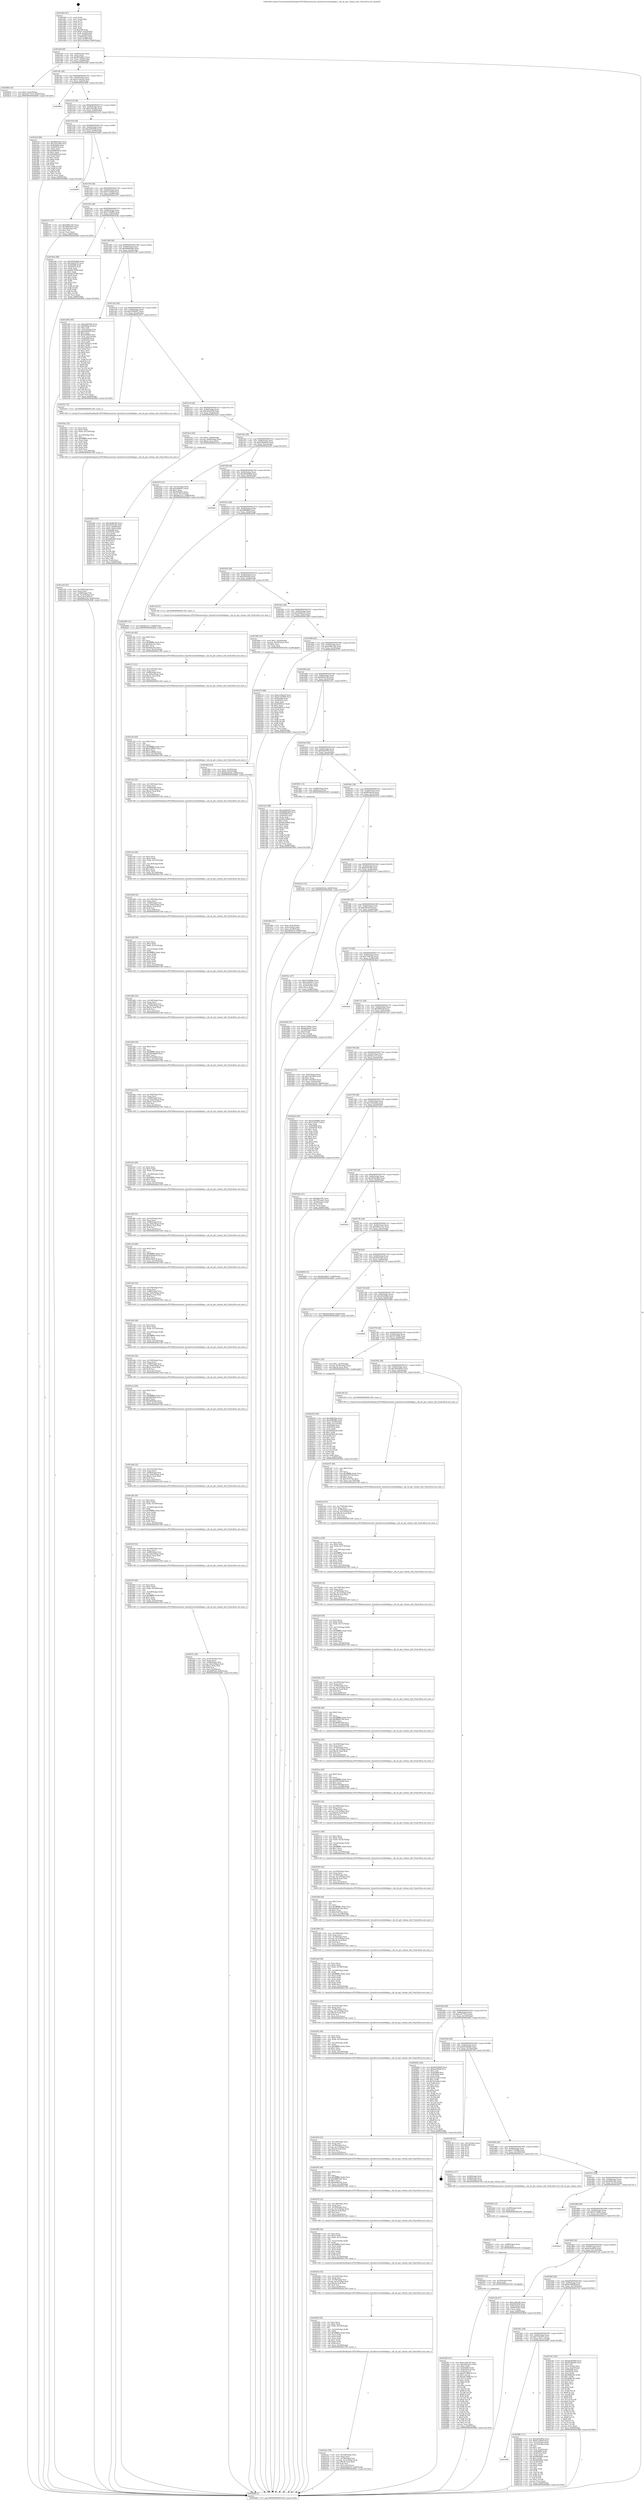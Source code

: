 digraph "0x4014b0" {
  label = "0x4014b0 (/mnt/c/Users/mathe/Desktop/tcc/POCII/binaries/extr_linuxdriversmtdubikapi.c_ubi_do_get_volume_info_Final-ollvm.out::main(0))"
  labelloc = "t"
  node[shape=record]

  Entry [label="",width=0.3,height=0.3,shape=circle,fillcolor=black,style=filled]
  "0x4014df" [label="{
     0x4014df [29]\l
     | [instrs]\l
     &nbsp;&nbsp;0x4014df \<+3\>: mov -0x80(%rbp),%eax\l
     &nbsp;&nbsp;0x4014e2 \<+2\>: mov %eax,%ecx\l
     &nbsp;&nbsp;0x4014e4 \<+6\>: sub $0x993a86e7,%ecx\l
     &nbsp;&nbsp;0x4014ea \<+6\>: mov %eax,-0x84(%rbp)\l
     &nbsp;&nbsp;0x4014f0 \<+6\>: mov %ecx,-0x88(%rbp)\l
     &nbsp;&nbsp;0x4014f6 \<+6\>: je 00000000004026bf \<main+0x120f\>\l
  }"]
  "0x4026bf" [label="{
     0x4026bf [19]\l
     | [instrs]\l
     &nbsp;&nbsp;0x4026bf \<+7\>: movl $0x0,-0x3c(%rbp)\l
     &nbsp;&nbsp;0x4026c6 \<+7\>: movl $0x3cb77b7d,-0x80(%rbp)\l
     &nbsp;&nbsp;0x4026cd \<+5\>: jmp 00000000004028d6 \<main+0x1426\>\l
  }"]
  "0x4014fc" [label="{
     0x4014fc [28]\l
     | [instrs]\l
     &nbsp;&nbsp;0x4014fc \<+5\>: jmp 0000000000401501 \<main+0x51\>\l
     &nbsp;&nbsp;0x401501 \<+6\>: mov -0x84(%rbp),%eax\l
     &nbsp;&nbsp;0x401507 \<+5\>: sub $0xa116ae20,%eax\l
     &nbsp;&nbsp;0x40150c \<+6\>: mov %eax,-0x8c(%rbp)\l
     &nbsp;&nbsp;0x401512 \<+6\>: je 000000000040288e \<main+0x13de\>\l
  }"]
  Exit [label="",width=0.3,height=0.3,shape=circle,fillcolor=black,style=filled,peripheries=2]
  "0x40288e" [label="{
     0x40288e\l
  }", style=dashed]
  "0x401518" [label="{
     0x401518 [28]\l
     | [instrs]\l
     &nbsp;&nbsp;0x401518 \<+5\>: jmp 000000000040151d \<main+0x6d\>\l
     &nbsp;&nbsp;0x40151d \<+6\>: mov -0x84(%rbp),%eax\l
     &nbsp;&nbsp;0x401523 \<+5\>: sub $0xac36cc8b,%eax\l
     &nbsp;&nbsp;0x401528 \<+6\>: mov %eax,-0x90(%rbp)\l
     &nbsp;&nbsp;0x40152e \<+6\>: je 0000000000401fc4 \<main+0xb14\>\l
  }"]
  "0x4025ff" [label="{
     0x4025ff [151]\l
     | [instrs]\l
     &nbsp;&nbsp;0x4025ff \<+5\>: mov $0xa116ae20,%eax\l
     &nbsp;&nbsp;0x402604 \<+5\>: mov $0x28b1ae3c,%ecx\l
     &nbsp;&nbsp;0x402609 \<+3\>: mov $0x1,%r8b\l
     &nbsp;&nbsp;0x40260c \<+8\>: mov 0x405068,%r9d\l
     &nbsp;&nbsp;0x402614 \<+8\>: mov 0x405054,%r10d\l
     &nbsp;&nbsp;0x40261c \<+3\>: mov %r9d,%r11d\l
     &nbsp;&nbsp;0x40261f \<+7\>: sub $0xa871ff98,%r11d\l
     &nbsp;&nbsp;0x402626 \<+4\>: sub $0x1,%r11d\l
     &nbsp;&nbsp;0x40262a \<+7\>: add $0xa871ff98,%r11d\l
     &nbsp;&nbsp;0x402631 \<+4\>: imul %r11d,%r9d\l
     &nbsp;&nbsp;0x402635 \<+4\>: and $0x1,%r9d\l
     &nbsp;&nbsp;0x402639 \<+4\>: cmp $0x0,%r9d\l
     &nbsp;&nbsp;0x40263d \<+3\>: sete %bl\l
     &nbsp;&nbsp;0x402640 \<+4\>: cmp $0xa,%r10d\l
     &nbsp;&nbsp;0x402644 \<+4\>: setl %r14b\l
     &nbsp;&nbsp;0x402648 \<+3\>: mov %bl,%r15b\l
     &nbsp;&nbsp;0x40264b \<+4\>: xor $0xff,%r15b\l
     &nbsp;&nbsp;0x40264f \<+3\>: mov %r14b,%r12b\l
     &nbsp;&nbsp;0x402652 \<+4\>: xor $0xff,%r12b\l
     &nbsp;&nbsp;0x402656 \<+4\>: xor $0x0,%r8b\l
     &nbsp;&nbsp;0x40265a \<+3\>: mov %r15b,%r13b\l
     &nbsp;&nbsp;0x40265d \<+4\>: and $0x0,%r13b\l
     &nbsp;&nbsp;0x402661 \<+3\>: and %r8b,%bl\l
     &nbsp;&nbsp;0x402664 \<+3\>: mov %r12b,%dl\l
     &nbsp;&nbsp;0x402667 \<+3\>: and $0x0,%dl\l
     &nbsp;&nbsp;0x40266a \<+3\>: and %r8b,%r14b\l
     &nbsp;&nbsp;0x40266d \<+3\>: or %bl,%r13b\l
     &nbsp;&nbsp;0x402670 \<+3\>: or %r14b,%dl\l
     &nbsp;&nbsp;0x402673 \<+3\>: xor %dl,%r13b\l
     &nbsp;&nbsp;0x402676 \<+3\>: or %r12b,%r15b\l
     &nbsp;&nbsp;0x402679 \<+4\>: xor $0xff,%r15b\l
     &nbsp;&nbsp;0x40267d \<+4\>: or $0x0,%r8b\l
     &nbsp;&nbsp;0x402681 \<+3\>: and %r8b,%r15b\l
     &nbsp;&nbsp;0x402684 \<+3\>: or %r15b,%r13b\l
     &nbsp;&nbsp;0x402687 \<+4\>: test $0x1,%r13b\l
     &nbsp;&nbsp;0x40268b \<+3\>: cmovne %ecx,%eax\l
     &nbsp;&nbsp;0x40268e \<+3\>: mov %eax,-0x80(%rbp)\l
     &nbsp;&nbsp;0x402691 \<+5\>: jmp 00000000004028d6 \<main+0x1426\>\l
  }"]
  "0x401fc4" [label="{
     0x401fc4 [88]\l
     | [instrs]\l
     &nbsp;&nbsp;0x401fc4 \<+5\>: mov $0x48fb7bbe,%eax\l
     &nbsp;&nbsp;0x401fc9 \<+5\>: mov $0x3351f394,%ecx\l
     &nbsp;&nbsp;0x401fce \<+7\>: mov 0x405068,%edx\l
     &nbsp;&nbsp;0x401fd5 \<+7\>: mov 0x405054,%esi\l
     &nbsp;&nbsp;0x401fdc \<+2\>: mov %edx,%edi\l
     &nbsp;&nbsp;0x401fde \<+6\>: add $0x60804c02,%edi\l
     &nbsp;&nbsp;0x401fe4 \<+3\>: sub $0x1,%edi\l
     &nbsp;&nbsp;0x401fe7 \<+6\>: sub $0x60804c02,%edi\l
     &nbsp;&nbsp;0x401fed \<+3\>: imul %edi,%edx\l
     &nbsp;&nbsp;0x401ff0 \<+3\>: and $0x1,%edx\l
     &nbsp;&nbsp;0x401ff3 \<+3\>: cmp $0x0,%edx\l
     &nbsp;&nbsp;0x401ff6 \<+4\>: sete %r8b\l
     &nbsp;&nbsp;0x401ffa \<+3\>: cmp $0xa,%esi\l
     &nbsp;&nbsp;0x401ffd \<+4\>: setl %r9b\l
     &nbsp;&nbsp;0x402001 \<+3\>: mov %r8b,%r10b\l
     &nbsp;&nbsp;0x402004 \<+3\>: and %r9b,%r10b\l
     &nbsp;&nbsp;0x402007 \<+3\>: xor %r9b,%r8b\l
     &nbsp;&nbsp;0x40200a \<+3\>: or %r8b,%r10b\l
     &nbsp;&nbsp;0x40200d \<+4\>: test $0x1,%r10b\l
     &nbsp;&nbsp;0x402011 \<+3\>: cmovne %ecx,%eax\l
     &nbsp;&nbsp;0x402014 \<+3\>: mov %eax,-0x80(%rbp)\l
     &nbsp;&nbsp;0x402017 \<+5\>: jmp 00000000004028d6 \<main+0x1426\>\l
  }"]
  "0x401534" [label="{
     0x401534 [28]\l
     | [instrs]\l
     &nbsp;&nbsp;0x401534 \<+5\>: jmp 0000000000401539 \<main+0x89\>\l
     &nbsp;&nbsp;0x401539 \<+6\>: mov -0x84(%rbp),%eax\l
     &nbsp;&nbsp;0x40153f \<+5\>: sub $0xad583f26,%eax\l
     &nbsp;&nbsp;0x401544 \<+6\>: mov %eax,-0x94(%rbp)\l
     &nbsp;&nbsp;0x40154a \<+6\>: je 000000000040280d \<main+0x135d\>\l
  }"]
  "0x4025f3" [label="{
     0x4025f3 [12]\l
     | [instrs]\l
     &nbsp;&nbsp;0x4025f3 \<+4\>: mov -0x78(%rbp),%rdx\l
     &nbsp;&nbsp;0x4025f7 \<+3\>: mov %rdx,%rdi\l
     &nbsp;&nbsp;0x4025fa \<+5\>: call 0000000000401030 \<free@plt\>\l
     | [calls]\l
     &nbsp;&nbsp;0x401030 \{1\} (unknown)\l
  }"]
  "0x40280d" [label="{
     0x40280d\l
  }", style=dashed]
  "0x401550" [label="{
     0x401550 [28]\l
     | [instrs]\l
     &nbsp;&nbsp;0x401550 \<+5\>: jmp 0000000000401555 \<main+0xa5\>\l
     &nbsp;&nbsp;0x401555 \<+6\>: mov -0x84(%rbp),%eax\l
     &nbsp;&nbsp;0x40155b \<+5\>: sub $0xb7a39ebf,%eax\l
     &nbsp;&nbsp;0x401560 \<+6\>: mov %eax,-0x98(%rbp)\l
     &nbsp;&nbsp;0x401566 \<+6\>: je 0000000000402167 \<main+0xcb7\>\l
  }"]
  "0x4025e7" [label="{
     0x4025e7 [12]\l
     | [instrs]\l
     &nbsp;&nbsp;0x4025e7 \<+4\>: mov -0x68(%rbp),%rdx\l
     &nbsp;&nbsp;0x4025eb \<+3\>: mov %rdx,%rdi\l
     &nbsp;&nbsp;0x4025ee \<+5\>: call 0000000000401030 \<free@plt\>\l
     | [calls]\l
     &nbsp;&nbsp;0x401030 \{1\} (unknown)\l
  }"]
  "0x402167" [label="{
     0x402167 [27]\l
     | [instrs]\l
     &nbsp;&nbsp;0x402167 \<+5\>: mov $0xe96913d5,%eax\l
     &nbsp;&nbsp;0x40216c \<+5\>: mov $0x3845493e,%ecx\l
     &nbsp;&nbsp;0x402171 \<+3\>: mov -0x2d(%rbp),%dl\l
     &nbsp;&nbsp;0x402174 \<+3\>: test $0x1,%dl\l
     &nbsp;&nbsp;0x402177 \<+3\>: cmovne %ecx,%eax\l
     &nbsp;&nbsp;0x40217a \<+3\>: mov %eax,-0x80(%rbp)\l
     &nbsp;&nbsp;0x40217d \<+5\>: jmp 00000000004028d6 \<main+0x1426\>\l
  }"]
  "0x40156c" [label="{
     0x40156c [28]\l
     | [instrs]\l
     &nbsp;&nbsp;0x40156c \<+5\>: jmp 0000000000401571 \<main+0xc1\>\l
     &nbsp;&nbsp;0x401571 \<+6\>: mov -0x84(%rbp),%eax\l
     &nbsp;&nbsp;0x401577 \<+5\>: sub $0xb7c8208e,%eax\l
     &nbsp;&nbsp;0x40157c \<+6\>: mov %eax,-0x9c(%rbp)\l
     &nbsp;&nbsp;0x401582 \<+6\>: je 0000000000401b4a \<main+0x69a\>\l
  }"]
  "0x4025db" [label="{
     0x4025db [12]\l
     | [instrs]\l
     &nbsp;&nbsp;0x4025db \<+4\>: mov -0x58(%rbp),%rdx\l
     &nbsp;&nbsp;0x4025df \<+3\>: mov %rdx,%rdi\l
     &nbsp;&nbsp;0x4025e2 \<+5\>: call 0000000000401030 \<free@plt\>\l
     | [calls]\l
     &nbsp;&nbsp;0x401030 \{1\} (unknown)\l
  }"]
  "0x401b4a" [label="{
     0x401b4a [88]\l
     | [instrs]\l
     &nbsp;&nbsp;0x401b4a \<+5\>: mov $0x2626e4b0,%eax\l
     &nbsp;&nbsp;0x401b4f \<+5\>: mov $0xcb0e2b78,%ecx\l
     &nbsp;&nbsp;0x401b54 \<+7\>: mov 0x405068,%edx\l
     &nbsp;&nbsp;0x401b5b \<+7\>: mov 0x405054,%esi\l
     &nbsp;&nbsp;0x401b62 \<+2\>: mov %edx,%edi\l
     &nbsp;&nbsp;0x401b64 \<+6\>: sub $0xb815f596,%edi\l
     &nbsp;&nbsp;0x401b6a \<+3\>: sub $0x1,%edi\l
     &nbsp;&nbsp;0x401b6d \<+6\>: add $0xb815f596,%edi\l
     &nbsp;&nbsp;0x401b73 \<+3\>: imul %edi,%edx\l
     &nbsp;&nbsp;0x401b76 \<+3\>: and $0x1,%edx\l
     &nbsp;&nbsp;0x401b79 \<+3\>: cmp $0x0,%edx\l
     &nbsp;&nbsp;0x401b7c \<+4\>: sete %r8b\l
     &nbsp;&nbsp;0x401b80 \<+3\>: cmp $0xa,%esi\l
     &nbsp;&nbsp;0x401b83 \<+4\>: setl %r9b\l
     &nbsp;&nbsp;0x401b87 \<+3\>: mov %r8b,%r10b\l
     &nbsp;&nbsp;0x401b8a \<+3\>: and %r9b,%r10b\l
     &nbsp;&nbsp;0x401b8d \<+3\>: xor %r9b,%r8b\l
     &nbsp;&nbsp;0x401b90 \<+3\>: or %r8b,%r10b\l
     &nbsp;&nbsp;0x401b93 \<+4\>: test $0x1,%r10b\l
     &nbsp;&nbsp;0x401b97 \<+3\>: cmovne %ecx,%eax\l
     &nbsp;&nbsp;0x401b9a \<+3\>: mov %eax,-0x80(%rbp)\l
     &nbsp;&nbsp;0x401b9d \<+5\>: jmp 00000000004028d6 \<main+0x1426\>\l
  }"]
  "0x401588" [label="{
     0x401588 [28]\l
     | [instrs]\l
     &nbsp;&nbsp;0x401588 \<+5\>: jmp 000000000040158d \<main+0xdd\>\l
     &nbsp;&nbsp;0x40158d \<+6\>: mov -0x84(%rbp),%eax\l
     &nbsp;&nbsp;0x401593 \<+5\>: sub $0xb8660a66,%eax\l
     &nbsp;&nbsp;0x401598 \<+6\>: mov %eax,-0xa0(%rbp)\l
     &nbsp;&nbsp;0x40159e \<+6\>: je 0000000000401a99 \<main+0x5e9\>\l
  }"]
  "0x40252c" [label="{
     0x40252c [39]\l
     | [instrs]\l
     &nbsp;&nbsp;0x40252c \<+6\>: mov -0x1b8(%rbp),%ecx\l
     &nbsp;&nbsp;0x402532 \<+3\>: imul %eax,%ecx\l
     &nbsp;&nbsp;0x402535 \<+4\>: mov -0x78(%rbp),%rsi\l
     &nbsp;&nbsp;0x402539 \<+4\>: movslq -0x7c(%rbp),%rdi\l
     &nbsp;&nbsp;0x40253d \<+4\>: imul $0x30,%rdi,%rdi\l
     &nbsp;&nbsp;0x402541 \<+3\>: add %rdi,%rsi\l
     &nbsp;&nbsp;0x402544 \<+3\>: mov %ecx,0x2c(%rsi)\l
     &nbsp;&nbsp;0x402547 \<+7\>: movl $0xd39abb1b,-0x80(%rbp)\l
     &nbsp;&nbsp;0x40254e \<+5\>: jmp 00000000004028d6 \<main+0x1426\>\l
  }"]
  "0x401a99" [label="{
     0x401a99 [165]\l
     | [instrs]\l
     &nbsp;&nbsp;0x401a99 \<+5\>: mov $0xad583f26,%eax\l
     &nbsp;&nbsp;0x401a9e \<+5\>: mov $0xf83face8,%ecx\l
     &nbsp;&nbsp;0x401aa3 \<+2\>: mov $0x1,%dl\l
     &nbsp;&nbsp;0x401aa5 \<+3\>: mov -0x5c(%rbp),%esi\l
     &nbsp;&nbsp;0x401aa8 \<+6\>: add $0xb4084f2,%esi\l
     &nbsp;&nbsp;0x401aae \<+3\>: add $0x1,%esi\l
     &nbsp;&nbsp;0x401ab1 \<+6\>: sub $0xb4084f2,%esi\l
     &nbsp;&nbsp;0x401ab7 \<+3\>: mov %esi,-0x5c(%rbp)\l
     &nbsp;&nbsp;0x401aba \<+7\>: mov 0x405068,%esi\l
     &nbsp;&nbsp;0x401ac1 \<+7\>: mov 0x405054,%edi\l
     &nbsp;&nbsp;0x401ac8 \<+3\>: mov %esi,%r8d\l
     &nbsp;&nbsp;0x401acb \<+7\>: sub $0x72b5ba1a,%r8d\l
     &nbsp;&nbsp;0x401ad2 \<+4\>: sub $0x1,%r8d\l
     &nbsp;&nbsp;0x401ad6 \<+7\>: add $0x72b5ba1a,%r8d\l
     &nbsp;&nbsp;0x401add \<+4\>: imul %r8d,%esi\l
     &nbsp;&nbsp;0x401ae1 \<+3\>: and $0x1,%esi\l
     &nbsp;&nbsp;0x401ae4 \<+3\>: cmp $0x0,%esi\l
     &nbsp;&nbsp;0x401ae7 \<+4\>: sete %r9b\l
     &nbsp;&nbsp;0x401aeb \<+3\>: cmp $0xa,%edi\l
     &nbsp;&nbsp;0x401aee \<+4\>: setl %r10b\l
     &nbsp;&nbsp;0x401af2 \<+3\>: mov %r9b,%r11b\l
     &nbsp;&nbsp;0x401af5 \<+4\>: xor $0xff,%r11b\l
     &nbsp;&nbsp;0x401af9 \<+3\>: mov %r10b,%bl\l
     &nbsp;&nbsp;0x401afc \<+3\>: xor $0xff,%bl\l
     &nbsp;&nbsp;0x401aff \<+3\>: xor $0x0,%dl\l
     &nbsp;&nbsp;0x401b02 \<+3\>: mov %r11b,%r14b\l
     &nbsp;&nbsp;0x401b05 \<+4\>: and $0x0,%r14b\l
     &nbsp;&nbsp;0x401b09 \<+3\>: and %dl,%r9b\l
     &nbsp;&nbsp;0x401b0c \<+3\>: mov %bl,%r15b\l
     &nbsp;&nbsp;0x401b0f \<+4\>: and $0x0,%r15b\l
     &nbsp;&nbsp;0x401b13 \<+3\>: and %dl,%r10b\l
     &nbsp;&nbsp;0x401b16 \<+3\>: or %r9b,%r14b\l
     &nbsp;&nbsp;0x401b19 \<+3\>: or %r10b,%r15b\l
     &nbsp;&nbsp;0x401b1c \<+3\>: xor %r15b,%r14b\l
     &nbsp;&nbsp;0x401b1f \<+3\>: or %bl,%r11b\l
     &nbsp;&nbsp;0x401b22 \<+4\>: xor $0xff,%r11b\l
     &nbsp;&nbsp;0x401b26 \<+3\>: or $0x0,%dl\l
     &nbsp;&nbsp;0x401b29 \<+3\>: and %dl,%r11b\l
     &nbsp;&nbsp;0x401b2c \<+3\>: or %r11b,%r14b\l
     &nbsp;&nbsp;0x401b2f \<+4\>: test $0x1,%r14b\l
     &nbsp;&nbsp;0x401b33 \<+3\>: cmovne %ecx,%eax\l
     &nbsp;&nbsp;0x401b36 \<+3\>: mov %eax,-0x80(%rbp)\l
     &nbsp;&nbsp;0x401b39 \<+5\>: jmp 00000000004028d6 \<main+0x1426\>\l
  }"]
  "0x4015a4" [label="{
     0x4015a4 [28]\l
     | [instrs]\l
     &nbsp;&nbsp;0x4015a4 \<+5\>: jmp 00000000004015a9 \<main+0xf9\>\l
     &nbsp;&nbsp;0x4015a9 \<+6\>: mov -0x84(%rbp),%eax\l
     &nbsp;&nbsp;0x4015af \<+5\>: sub $0xc4385607,%eax\l
     &nbsp;&nbsp;0x4015b4 \<+6\>: mov %eax,-0xa4(%rbp)\l
     &nbsp;&nbsp;0x4015ba \<+6\>: je 00000000004019e7 \<main+0x537\>\l
  }"]
  "0x4024f2" [label="{
     0x4024f2 [58]\l
     | [instrs]\l
     &nbsp;&nbsp;0x4024f2 \<+2\>: xor %ecx,%ecx\l
     &nbsp;&nbsp;0x4024f4 \<+5\>: mov $0x2,%edx\l
     &nbsp;&nbsp;0x4024f9 \<+6\>: mov %edx,-0x1b4(%rbp)\l
     &nbsp;&nbsp;0x4024ff \<+1\>: cltd\l
     &nbsp;&nbsp;0x402500 \<+7\>: mov -0x1b4(%rbp),%r8d\l
     &nbsp;&nbsp;0x402507 \<+3\>: idiv %r8d\l
     &nbsp;&nbsp;0x40250a \<+6\>: imul $0xfffffffe,%edx,%edx\l
     &nbsp;&nbsp;0x402510 \<+3\>: mov %ecx,%r9d\l
     &nbsp;&nbsp;0x402513 \<+3\>: sub %edx,%r9d\l
     &nbsp;&nbsp;0x402516 \<+2\>: mov %ecx,%edx\l
     &nbsp;&nbsp;0x402518 \<+3\>: sub $0x1,%edx\l
     &nbsp;&nbsp;0x40251b \<+3\>: add %edx,%r9d\l
     &nbsp;&nbsp;0x40251e \<+3\>: sub %r9d,%ecx\l
     &nbsp;&nbsp;0x402521 \<+6\>: mov %ecx,-0x1b8(%rbp)\l
     &nbsp;&nbsp;0x402527 \<+5\>: call 0000000000401160 \<next_i\>\l
     | [calls]\l
     &nbsp;&nbsp;0x401160 \{1\} (/mnt/c/Users/mathe/Desktop/tcc/POCII/binaries/extr_linuxdriversmtdubikapi.c_ubi_do_get_volume_info_Final-ollvm.out::next_i)\l
  }"]
  "0x4019e7" [label="{
     0x4019e7 [5]\l
     | [instrs]\l
     &nbsp;&nbsp;0x4019e7 \<+5\>: call 0000000000401160 \<next_i\>\l
     | [calls]\l
     &nbsp;&nbsp;0x401160 \{1\} (/mnt/c/Users/mathe/Desktop/tcc/POCII/binaries/extr_linuxdriversmtdubikapi.c_ubi_do_get_volume_info_Final-ollvm.out::next_i)\l
  }"]
  "0x4015c0" [label="{
     0x4015c0 [28]\l
     | [instrs]\l
     &nbsp;&nbsp;0x4015c0 \<+5\>: jmp 00000000004015c5 \<main+0x115\>\l
     &nbsp;&nbsp;0x4015c5 \<+6\>: mov -0x84(%rbp),%eax\l
     &nbsp;&nbsp;0x4015cb \<+5\>: sub $0xcb0e2b78,%eax\l
     &nbsp;&nbsp;0x4015d0 \<+6\>: mov %eax,-0xa8(%rbp)\l
     &nbsp;&nbsp;0x4015d6 \<+6\>: je 0000000000401ba2 \<main+0x6f2\>\l
  }"]
  "0x4024d2" [label="{
     0x4024d2 [32]\l
     | [instrs]\l
     &nbsp;&nbsp;0x4024d2 \<+6\>: mov -0x1b0(%rbp),%ecx\l
     &nbsp;&nbsp;0x4024d8 \<+3\>: imul %eax,%ecx\l
     &nbsp;&nbsp;0x4024db \<+4\>: mov -0x78(%rbp),%rsi\l
     &nbsp;&nbsp;0x4024df \<+4\>: movslq -0x7c(%rbp),%rdi\l
     &nbsp;&nbsp;0x4024e3 \<+4\>: imul $0x30,%rdi,%rdi\l
     &nbsp;&nbsp;0x4024e7 \<+3\>: add %rdi,%rsi\l
     &nbsp;&nbsp;0x4024ea \<+3\>: mov %ecx,0x28(%rsi)\l
     &nbsp;&nbsp;0x4024ed \<+5\>: call 0000000000401160 \<next_i\>\l
     | [calls]\l
     &nbsp;&nbsp;0x401160 \{1\} (/mnt/c/Users/mathe/Desktop/tcc/POCII/binaries/extr_linuxdriversmtdubikapi.c_ubi_do_get_volume_info_Final-ollvm.out::next_i)\l
  }"]
  "0x401ba2" [label="{
     0x401ba2 [20]\l
     | [instrs]\l
     &nbsp;&nbsp;0x401ba2 \<+7\>: movl $0x1,-0x60(%rbp)\l
     &nbsp;&nbsp;0x401ba9 \<+4\>: movslq -0x60(%rbp),%rax\l
     &nbsp;&nbsp;0x401bad \<+4\>: imul $0x2c,%rax,%rdi\l
     &nbsp;&nbsp;0x401bb1 \<+5\>: call 0000000000401050 \<malloc@plt\>\l
     | [calls]\l
     &nbsp;&nbsp;0x401050 \{1\} (unknown)\l
  }"]
  "0x4015dc" [label="{
     0x4015dc [28]\l
     | [instrs]\l
     &nbsp;&nbsp;0x4015dc \<+5\>: jmp 00000000004015e1 \<main+0x131\>\l
     &nbsp;&nbsp;0x4015e1 \<+6\>: mov -0x84(%rbp),%eax\l
     &nbsp;&nbsp;0x4015e7 \<+5\>: sub $0xd39abb1b,%eax\l
     &nbsp;&nbsp;0x4015ec \<+6\>: mov %eax,-0xac(%rbp)\l
     &nbsp;&nbsp;0x4015f2 \<+6\>: je 0000000000402553 \<main+0x10a3\>\l
  }"]
  "0x402498" [label="{
     0x402498 [58]\l
     | [instrs]\l
     &nbsp;&nbsp;0x402498 \<+2\>: xor %ecx,%ecx\l
     &nbsp;&nbsp;0x40249a \<+5\>: mov $0x2,%edx\l
     &nbsp;&nbsp;0x40249f \<+6\>: mov %edx,-0x1ac(%rbp)\l
     &nbsp;&nbsp;0x4024a5 \<+1\>: cltd\l
     &nbsp;&nbsp;0x4024a6 \<+7\>: mov -0x1ac(%rbp),%r8d\l
     &nbsp;&nbsp;0x4024ad \<+3\>: idiv %r8d\l
     &nbsp;&nbsp;0x4024b0 \<+6\>: imul $0xfffffffe,%edx,%edx\l
     &nbsp;&nbsp;0x4024b6 \<+3\>: mov %ecx,%r9d\l
     &nbsp;&nbsp;0x4024b9 \<+3\>: sub %edx,%r9d\l
     &nbsp;&nbsp;0x4024bc \<+2\>: mov %ecx,%edx\l
     &nbsp;&nbsp;0x4024be \<+3\>: sub $0x1,%edx\l
     &nbsp;&nbsp;0x4024c1 \<+3\>: add %edx,%r9d\l
     &nbsp;&nbsp;0x4024c4 \<+3\>: sub %r9d,%ecx\l
     &nbsp;&nbsp;0x4024c7 \<+6\>: mov %ecx,-0x1b0(%rbp)\l
     &nbsp;&nbsp;0x4024cd \<+5\>: call 0000000000401160 \<next_i\>\l
     | [calls]\l
     &nbsp;&nbsp;0x401160 \{1\} (/mnt/c/Users/mathe/Desktop/tcc/POCII/binaries/extr_linuxdriversmtdubikapi.c_ubi_do_get_volume_info_Final-ollvm.out::next_i)\l
  }"]
  "0x402553" [label="{
     0x402553 [31]\l
     | [instrs]\l
     &nbsp;&nbsp;0x402553 \<+3\>: mov -0x7c(%rbp),%eax\l
     &nbsp;&nbsp;0x402556 \<+5\>: add $0x56fa6fc3,%eax\l
     &nbsp;&nbsp;0x40255b \<+3\>: add $0x1,%eax\l
     &nbsp;&nbsp;0x40255e \<+5\>: sub $0x56fa6fc3,%eax\l
     &nbsp;&nbsp;0x402563 \<+3\>: mov %eax,-0x7c(%rbp)\l
     &nbsp;&nbsp;0x402566 \<+7\>: movl $0xf4ae121,-0x80(%rbp)\l
     &nbsp;&nbsp;0x40256d \<+5\>: jmp 00000000004028d6 \<main+0x1426\>\l
  }"]
  "0x4015f8" [label="{
     0x4015f8 [28]\l
     | [instrs]\l
     &nbsp;&nbsp;0x4015f8 \<+5\>: jmp 00000000004015fd \<main+0x14d\>\l
     &nbsp;&nbsp;0x4015fd \<+6\>: mov -0x84(%rbp),%eax\l
     &nbsp;&nbsp;0x401603 \<+5\>: sub $0xd420046d,%eax\l
     &nbsp;&nbsp;0x401608 \<+6\>: mov %eax,-0xb0(%rbp)\l
     &nbsp;&nbsp;0x40160e \<+6\>: je 00000000004028cf \<main+0x141f\>\l
  }"]
  "0x402478" [label="{
     0x402478 [32]\l
     | [instrs]\l
     &nbsp;&nbsp;0x402478 \<+6\>: mov -0x1a8(%rbp),%ecx\l
     &nbsp;&nbsp;0x40247e \<+3\>: imul %eax,%ecx\l
     &nbsp;&nbsp;0x402481 \<+4\>: mov -0x78(%rbp),%rsi\l
     &nbsp;&nbsp;0x402485 \<+4\>: movslq -0x7c(%rbp),%rdi\l
     &nbsp;&nbsp;0x402489 \<+4\>: imul $0x30,%rdi,%rdi\l
     &nbsp;&nbsp;0x40248d \<+3\>: add %rdi,%rsi\l
     &nbsp;&nbsp;0x402490 \<+3\>: mov %ecx,0x24(%rsi)\l
     &nbsp;&nbsp;0x402493 \<+5\>: call 0000000000401160 \<next_i\>\l
     | [calls]\l
     &nbsp;&nbsp;0x401160 \{1\} (/mnt/c/Users/mathe/Desktop/tcc/POCII/binaries/extr_linuxdriversmtdubikapi.c_ubi_do_get_volume_info_Final-ollvm.out::next_i)\l
  }"]
  "0x4028cf" [label="{
     0x4028cf\l
  }", style=dashed]
  "0x401614" [label="{
     0x401614 [28]\l
     | [instrs]\l
     &nbsp;&nbsp;0x401614 \<+5\>: jmp 0000000000401619 \<main+0x169\>\l
     &nbsp;&nbsp;0x401619 \<+6\>: mov -0x84(%rbp),%eax\l
     &nbsp;&nbsp;0x40161f \<+5\>: sub $0xd489ff40,%eax\l
     &nbsp;&nbsp;0x401624 \<+6\>: mov %eax,-0xb4(%rbp)\l
     &nbsp;&nbsp;0x40162a \<+6\>: je 0000000000402099 \<main+0xbe9\>\l
  }"]
  "0x402450" [label="{
     0x402450 [40]\l
     | [instrs]\l
     &nbsp;&nbsp;0x402450 \<+5\>: mov $0x2,%ecx\l
     &nbsp;&nbsp;0x402455 \<+1\>: cltd\l
     &nbsp;&nbsp;0x402456 \<+2\>: idiv %ecx\l
     &nbsp;&nbsp;0x402458 \<+6\>: imul $0xfffffffe,%edx,%ecx\l
     &nbsp;&nbsp;0x40245e \<+6\>: sub $0xd49fe3d2,%ecx\l
     &nbsp;&nbsp;0x402464 \<+3\>: add $0x1,%ecx\l
     &nbsp;&nbsp;0x402467 \<+6\>: add $0xd49fe3d2,%ecx\l
     &nbsp;&nbsp;0x40246d \<+6\>: mov %ecx,-0x1a8(%rbp)\l
     &nbsp;&nbsp;0x402473 \<+5\>: call 0000000000401160 \<next_i\>\l
     | [calls]\l
     &nbsp;&nbsp;0x401160 \{1\} (/mnt/c/Users/mathe/Desktop/tcc/POCII/binaries/extr_linuxdriversmtdubikapi.c_ubi_do_get_volume_info_Final-ollvm.out::next_i)\l
  }"]
  "0x402099" [label="{
     0x402099 [12]\l
     | [instrs]\l
     &nbsp;&nbsp;0x402099 \<+7\>: movl $0xf4ae121,-0x80(%rbp)\l
     &nbsp;&nbsp;0x4020a0 \<+5\>: jmp 00000000004028d6 \<main+0x1426\>\l
  }"]
  "0x401630" [label="{
     0x401630 [28]\l
     | [instrs]\l
     &nbsp;&nbsp;0x401630 \<+5\>: jmp 0000000000401635 \<main+0x185\>\l
     &nbsp;&nbsp;0x401635 \<+6\>: mov -0x84(%rbp),%eax\l
     &nbsp;&nbsp;0x40163b \<+5\>: sub $0xd591ffc6,%eax\l
     &nbsp;&nbsp;0x401640 \<+6\>: mov %eax,-0xb8(%rbp)\l
     &nbsp;&nbsp;0x401646 \<+6\>: je 0000000000401c46 \<main+0x796\>\l
  }"]
  "0x402430" [label="{
     0x402430 [32]\l
     | [instrs]\l
     &nbsp;&nbsp;0x402430 \<+6\>: mov -0x1a4(%rbp),%ecx\l
     &nbsp;&nbsp;0x402436 \<+3\>: imul %eax,%ecx\l
     &nbsp;&nbsp;0x402439 \<+4\>: mov -0x78(%rbp),%rsi\l
     &nbsp;&nbsp;0x40243d \<+4\>: movslq -0x7c(%rbp),%rdi\l
     &nbsp;&nbsp;0x402441 \<+4\>: imul $0x30,%rdi,%rdi\l
     &nbsp;&nbsp;0x402445 \<+3\>: add %rdi,%rsi\l
     &nbsp;&nbsp;0x402448 \<+3\>: mov %ecx,0x20(%rsi)\l
     &nbsp;&nbsp;0x40244b \<+5\>: call 0000000000401160 \<next_i\>\l
     | [calls]\l
     &nbsp;&nbsp;0x401160 \{1\} (/mnt/c/Users/mathe/Desktop/tcc/POCII/binaries/extr_linuxdriversmtdubikapi.c_ubi_do_get_volume_info_Final-ollvm.out::next_i)\l
  }"]
  "0x401c46" [label="{
     0x401c46 [5]\l
     | [instrs]\l
     &nbsp;&nbsp;0x401c46 \<+5\>: call 0000000000401160 \<next_i\>\l
     | [calls]\l
     &nbsp;&nbsp;0x401160 \{1\} (/mnt/c/Users/mathe/Desktop/tcc/POCII/binaries/extr_linuxdriversmtdubikapi.c_ubi_do_get_volume_info_Final-ollvm.out::next_i)\l
  }"]
  "0x40164c" [label="{
     0x40164c [28]\l
     | [instrs]\l
     &nbsp;&nbsp;0x40164c \<+5\>: jmp 0000000000401651 \<main+0x1a1\>\l
     &nbsp;&nbsp;0x401651 \<+6\>: mov -0x84(%rbp),%eax\l
     &nbsp;&nbsp;0x401657 \<+5\>: sub $0xdafddc91,%eax\l
     &nbsp;&nbsp;0x40165c \<+6\>: mov %eax,-0xbc(%rbp)\l
     &nbsp;&nbsp;0x401662 \<+6\>: je 000000000040199e \<main+0x4ee\>\l
  }"]
  "0x402402" [label="{
     0x402402 [46]\l
     | [instrs]\l
     &nbsp;&nbsp;0x402402 \<+2\>: xor %ecx,%ecx\l
     &nbsp;&nbsp;0x402404 \<+5\>: mov $0x2,%edx\l
     &nbsp;&nbsp;0x402409 \<+6\>: mov %edx,-0x1a0(%rbp)\l
     &nbsp;&nbsp;0x40240f \<+1\>: cltd\l
     &nbsp;&nbsp;0x402410 \<+7\>: mov -0x1a0(%rbp),%r8d\l
     &nbsp;&nbsp;0x402417 \<+3\>: idiv %r8d\l
     &nbsp;&nbsp;0x40241a \<+6\>: imul $0xfffffffe,%edx,%edx\l
     &nbsp;&nbsp;0x402420 \<+3\>: sub $0x1,%ecx\l
     &nbsp;&nbsp;0x402423 \<+2\>: sub %ecx,%edx\l
     &nbsp;&nbsp;0x402425 \<+6\>: mov %edx,-0x1a4(%rbp)\l
     &nbsp;&nbsp;0x40242b \<+5\>: call 0000000000401160 \<next_i\>\l
     | [calls]\l
     &nbsp;&nbsp;0x401160 \{1\} (/mnt/c/Users/mathe/Desktop/tcc/POCII/binaries/extr_linuxdriversmtdubikapi.c_ubi_do_get_volume_info_Final-ollvm.out::next_i)\l
  }"]
  "0x40199e" [label="{
     0x40199e [23]\l
     | [instrs]\l
     &nbsp;&nbsp;0x40199e \<+7\>: movl $0x1,-0x50(%rbp)\l
     &nbsp;&nbsp;0x4019a5 \<+4\>: movslq -0x50(%rbp),%rax\l
     &nbsp;&nbsp;0x4019a9 \<+4\>: shl $0x2,%rax\l
     &nbsp;&nbsp;0x4019ad \<+3\>: mov %rax,%rdi\l
     &nbsp;&nbsp;0x4019b0 \<+5\>: call 0000000000401050 \<malloc@plt\>\l
     | [calls]\l
     &nbsp;&nbsp;0x401050 \{1\} (unknown)\l
  }"]
  "0x401668" [label="{
     0x401668 [28]\l
     | [instrs]\l
     &nbsp;&nbsp;0x401668 \<+5\>: jmp 000000000040166d \<main+0x1bd\>\l
     &nbsp;&nbsp;0x40166d \<+6\>: mov -0x84(%rbp),%eax\l
     &nbsp;&nbsp;0x401673 \<+5\>: sub $0xe96913d5,%eax\l
     &nbsp;&nbsp;0x401678 \<+6\>: mov %eax,-0xc0(%rbp)\l
     &nbsp;&nbsp;0x40167e \<+6\>: je 0000000000402572 \<main+0x10c2\>\l
  }"]
  "0x4023e2" [label="{
     0x4023e2 [32]\l
     | [instrs]\l
     &nbsp;&nbsp;0x4023e2 \<+6\>: mov -0x19c(%rbp),%ecx\l
     &nbsp;&nbsp;0x4023e8 \<+3\>: imul %eax,%ecx\l
     &nbsp;&nbsp;0x4023eb \<+4\>: mov -0x78(%rbp),%rsi\l
     &nbsp;&nbsp;0x4023ef \<+4\>: movslq -0x7c(%rbp),%rdi\l
     &nbsp;&nbsp;0x4023f3 \<+4\>: imul $0x30,%rdi,%rdi\l
     &nbsp;&nbsp;0x4023f7 \<+3\>: add %rdi,%rsi\l
     &nbsp;&nbsp;0x4023fa \<+3\>: mov %ecx,0x1c(%rsi)\l
     &nbsp;&nbsp;0x4023fd \<+5\>: call 0000000000401160 \<next_i\>\l
     | [calls]\l
     &nbsp;&nbsp;0x401160 \{1\} (/mnt/c/Users/mathe/Desktop/tcc/POCII/binaries/extr_linuxdriversmtdubikapi.c_ubi_do_get_volume_info_Final-ollvm.out::next_i)\l
  }"]
  "0x402572" [label="{
     0x402572 [88]\l
     | [instrs]\l
     &nbsp;&nbsp;0x402572 \<+5\>: mov $0xa116ae20,%eax\l
     &nbsp;&nbsp;0x402577 \<+5\>: mov $0x47355894,%ecx\l
     &nbsp;&nbsp;0x40257c \<+7\>: mov 0x405068,%edx\l
     &nbsp;&nbsp;0x402583 \<+7\>: mov 0x405054,%esi\l
     &nbsp;&nbsp;0x40258a \<+2\>: mov %edx,%edi\l
     &nbsp;&nbsp;0x40258c \<+6\>: add $0x8569f1a3,%edi\l
     &nbsp;&nbsp;0x402592 \<+3\>: sub $0x1,%edi\l
     &nbsp;&nbsp;0x402595 \<+6\>: sub $0x8569f1a3,%edi\l
     &nbsp;&nbsp;0x40259b \<+3\>: imul %edi,%edx\l
     &nbsp;&nbsp;0x40259e \<+3\>: and $0x1,%edx\l
     &nbsp;&nbsp;0x4025a1 \<+3\>: cmp $0x0,%edx\l
     &nbsp;&nbsp;0x4025a4 \<+4\>: sete %r8b\l
     &nbsp;&nbsp;0x4025a8 \<+3\>: cmp $0xa,%esi\l
     &nbsp;&nbsp;0x4025ab \<+4\>: setl %r9b\l
     &nbsp;&nbsp;0x4025af \<+3\>: mov %r8b,%r10b\l
     &nbsp;&nbsp;0x4025b2 \<+3\>: and %r9b,%r10b\l
     &nbsp;&nbsp;0x4025b5 \<+3\>: xor %r9b,%r8b\l
     &nbsp;&nbsp;0x4025b8 \<+3\>: or %r8b,%r10b\l
     &nbsp;&nbsp;0x4025bb \<+4\>: test $0x1,%r10b\l
     &nbsp;&nbsp;0x4025bf \<+3\>: cmovne %ecx,%eax\l
     &nbsp;&nbsp;0x4025c2 \<+3\>: mov %eax,-0x80(%rbp)\l
     &nbsp;&nbsp;0x4025c5 \<+5\>: jmp 00000000004028d6 \<main+0x1426\>\l
  }"]
  "0x401684" [label="{
     0x401684 [28]\l
     | [instrs]\l
     &nbsp;&nbsp;0x401684 \<+5\>: jmp 0000000000401689 \<main+0x1d9\>\l
     &nbsp;&nbsp;0x401689 \<+6\>: mov -0x84(%rbp),%eax\l
     &nbsp;&nbsp;0x40168f \<+5\>: sub $0xf064a520,%eax\l
     &nbsp;&nbsp;0x401694 \<+6\>: mov %eax,-0xc4(%rbp)\l
     &nbsp;&nbsp;0x40169a \<+6\>: je 0000000000401a41 \<main+0x591\>\l
  }"]
  "0x4023a8" [label="{
     0x4023a8 [58]\l
     | [instrs]\l
     &nbsp;&nbsp;0x4023a8 \<+2\>: xor %ecx,%ecx\l
     &nbsp;&nbsp;0x4023aa \<+5\>: mov $0x2,%edx\l
     &nbsp;&nbsp;0x4023af \<+6\>: mov %edx,-0x198(%rbp)\l
     &nbsp;&nbsp;0x4023b5 \<+1\>: cltd\l
     &nbsp;&nbsp;0x4023b6 \<+7\>: mov -0x198(%rbp),%r8d\l
     &nbsp;&nbsp;0x4023bd \<+3\>: idiv %r8d\l
     &nbsp;&nbsp;0x4023c0 \<+6\>: imul $0xfffffffe,%edx,%edx\l
     &nbsp;&nbsp;0x4023c6 \<+3\>: mov %ecx,%r9d\l
     &nbsp;&nbsp;0x4023c9 \<+3\>: sub %edx,%r9d\l
     &nbsp;&nbsp;0x4023cc \<+2\>: mov %ecx,%edx\l
     &nbsp;&nbsp;0x4023ce \<+3\>: sub $0x1,%edx\l
     &nbsp;&nbsp;0x4023d1 \<+3\>: add %edx,%r9d\l
     &nbsp;&nbsp;0x4023d4 \<+3\>: sub %r9d,%ecx\l
     &nbsp;&nbsp;0x4023d7 \<+6\>: mov %ecx,-0x19c(%rbp)\l
     &nbsp;&nbsp;0x4023dd \<+5\>: call 0000000000401160 \<next_i\>\l
     | [calls]\l
     &nbsp;&nbsp;0x401160 \{1\} (/mnt/c/Users/mathe/Desktop/tcc/POCII/binaries/extr_linuxdriversmtdubikapi.c_ubi_do_get_volume_info_Final-ollvm.out::next_i)\l
  }"]
  "0x401a41" [label="{
     0x401a41 [88]\l
     | [instrs]\l
     &nbsp;&nbsp;0x401a41 \<+5\>: mov $0xad583f26,%eax\l
     &nbsp;&nbsp;0x401a46 \<+5\>: mov $0xb8660a66,%ecx\l
     &nbsp;&nbsp;0x401a4b \<+7\>: mov 0x405068,%edx\l
     &nbsp;&nbsp;0x401a52 \<+7\>: mov 0x405054,%esi\l
     &nbsp;&nbsp;0x401a59 \<+2\>: mov %edx,%edi\l
     &nbsp;&nbsp;0x401a5b \<+6\>: add $0xb6ca00b9,%edi\l
     &nbsp;&nbsp;0x401a61 \<+3\>: sub $0x1,%edi\l
     &nbsp;&nbsp;0x401a64 \<+6\>: sub $0xb6ca00b9,%edi\l
     &nbsp;&nbsp;0x401a6a \<+3\>: imul %edi,%edx\l
     &nbsp;&nbsp;0x401a6d \<+3\>: and $0x1,%edx\l
     &nbsp;&nbsp;0x401a70 \<+3\>: cmp $0x0,%edx\l
     &nbsp;&nbsp;0x401a73 \<+4\>: sete %r8b\l
     &nbsp;&nbsp;0x401a77 \<+3\>: cmp $0xa,%esi\l
     &nbsp;&nbsp;0x401a7a \<+4\>: setl %r9b\l
     &nbsp;&nbsp;0x401a7e \<+3\>: mov %r8b,%r10b\l
     &nbsp;&nbsp;0x401a81 \<+3\>: and %r9b,%r10b\l
     &nbsp;&nbsp;0x401a84 \<+3\>: xor %r9b,%r8b\l
     &nbsp;&nbsp;0x401a87 \<+3\>: or %r8b,%r10b\l
     &nbsp;&nbsp;0x401a8a \<+4\>: test $0x1,%r10b\l
     &nbsp;&nbsp;0x401a8e \<+3\>: cmovne %ecx,%eax\l
     &nbsp;&nbsp;0x401a91 \<+3\>: mov %eax,-0x80(%rbp)\l
     &nbsp;&nbsp;0x401a94 \<+5\>: jmp 00000000004028d6 \<main+0x1426\>\l
  }"]
  "0x4016a0" [label="{
     0x4016a0 [28]\l
     | [instrs]\l
     &nbsp;&nbsp;0x4016a0 \<+5\>: jmp 00000000004016a5 \<main+0x1f5\>\l
     &nbsp;&nbsp;0x4016a5 \<+6\>: mov -0x84(%rbp),%eax\l
     &nbsp;&nbsp;0x4016ab \<+5\>: sub $0xf4da07f5,%eax\l
     &nbsp;&nbsp;0x4016b0 \<+6\>: mov %eax,-0xc8(%rbp)\l
     &nbsp;&nbsp;0x4016b6 \<+6\>: je 0000000000401961 \<main+0x4b1\>\l
  }"]
  "0x402388" [label="{
     0x402388 [32]\l
     | [instrs]\l
     &nbsp;&nbsp;0x402388 \<+6\>: mov -0x194(%rbp),%ecx\l
     &nbsp;&nbsp;0x40238e \<+3\>: imul %eax,%ecx\l
     &nbsp;&nbsp;0x402391 \<+4\>: mov -0x78(%rbp),%rsi\l
     &nbsp;&nbsp;0x402395 \<+4\>: movslq -0x7c(%rbp),%rdi\l
     &nbsp;&nbsp;0x402399 \<+4\>: imul $0x30,%rdi,%rdi\l
     &nbsp;&nbsp;0x40239d \<+3\>: add %rdi,%rsi\l
     &nbsp;&nbsp;0x4023a0 \<+3\>: mov %ecx,0x18(%rsi)\l
     &nbsp;&nbsp;0x4023a3 \<+5\>: call 0000000000401160 \<next_i\>\l
     | [calls]\l
     &nbsp;&nbsp;0x401160 \{1\} (/mnt/c/Users/mathe/Desktop/tcc/POCII/binaries/extr_linuxdriversmtdubikapi.c_ubi_do_get_volume_info_Final-ollvm.out::next_i)\l
  }"]
  "0x401961" [label="{
     0x401961 [13]\l
     | [instrs]\l
     &nbsp;&nbsp;0x401961 \<+4\>: mov -0x48(%rbp),%rax\l
     &nbsp;&nbsp;0x401965 \<+4\>: mov 0x8(%rax),%rdi\l
     &nbsp;&nbsp;0x401969 \<+5\>: call 0000000000401060 \<atoi@plt\>\l
     | [calls]\l
     &nbsp;&nbsp;0x401060 \{1\} (unknown)\l
  }"]
  "0x4016bc" [label="{
     0x4016bc [28]\l
     | [instrs]\l
     &nbsp;&nbsp;0x4016bc \<+5\>: jmp 00000000004016c1 \<main+0x211\>\l
     &nbsp;&nbsp;0x4016c1 \<+6\>: mov -0x84(%rbp),%eax\l
     &nbsp;&nbsp;0x4016c7 \<+5\>: sub $0xf83face8,%eax\l
     &nbsp;&nbsp;0x4016cc \<+6\>: mov %eax,-0xcc(%rbp)\l
     &nbsp;&nbsp;0x4016d2 \<+6\>: je 0000000000401b3e \<main+0x68e\>\l
  }"]
  "0x402360" [label="{
     0x402360 [40]\l
     | [instrs]\l
     &nbsp;&nbsp;0x402360 \<+5\>: mov $0x2,%ecx\l
     &nbsp;&nbsp;0x402365 \<+1\>: cltd\l
     &nbsp;&nbsp;0x402366 \<+2\>: idiv %ecx\l
     &nbsp;&nbsp;0x402368 \<+6\>: imul $0xfffffffe,%edx,%ecx\l
     &nbsp;&nbsp;0x40236e \<+6\>: add $0xe9a47c6a,%ecx\l
     &nbsp;&nbsp;0x402374 \<+3\>: add $0x1,%ecx\l
     &nbsp;&nbsp;0x402377 \<+6\>: sub $0xe9a47c6a,%ecx\l
     &nbsp;&nbsp;0x40237d \<+6\>: mov %ecx,-0x194(%rbp)\l
     &nbsp;&nbsp;0x402383 \<+5\>: call 0000000000401160 \<next_i\>\l
     | [calls]\l
     &nbsp;&nbsp;0x401160 \{1\} (/mnt/c/Users/mathe/Desktop/tcc/POCII/binaries/extr_linuxdriversmtdubikapi.c_ubi_do_get_volume_info_Final-ollvm.out::next_i)\l
  }"]
  "0x401b3e" [label="{
     0x401b3e [12]\l
     | [instrs]\l
     &nbsp;&nbsp;0x401b3e \<+7\>: movl $0xfdef41bb,-0x80(%rbp)\l
     &nbsp;&nbsp;0x401b45 \<+5\>: jmp 00000000004028d6 \<main+0x1426\>\l
  }"]
  "0x4016d8" [label="{
     0x4016d8 [28]\l
     | [instrs]\l
     &nbsp;&nbsp;0x4016d8 \<+5\>: jmp 00000000004016dd \<main+0x22d\>\l
     &nbsp;&nbsp;0x4016dd \<+6\>: mov -0x84(%rbp),%eax\l
     &nbsp;&nbsp;0x4016e3 \<+5\>: sub $0xfdef41bb,%eax\l
     &nbsp;&nbsp;0x4016e8 \<+6\>: mov %eax,-0xd0(%rbp)\l
     &nbsp;&nbsp;0x4016ee \<+6\>: je 00000000004019cc \<main+0x51c\>\l
  }"]
  "0x402340" [label="{
     0x402340 [32]\l
     | [instrs]\l
     &nbsp;&nbsp;0x402340 \<+6\>: mov -0x190(%rbp),%ecx\l
     &nbsp;&nbsp;0x402346 \<+3\>: imul %eax,%ecx\l
     &nbsp;&nbsp;0x402349 \<+4\>: mov -0x78(%rbp),%rsi\l
     &nbsp;&nbsp;0x40234d \<+4\>: movslq -0x7c(%rbp),%rdi\l
     &nbsp;&nbsp;0x402351 \<+4\>: imul $0x30,%rdi,%rdi\l
     &nbsp;&nbsp;0x402355 \<+3\>: add %rdi,%rsi\l
     &nbsp;&nbsp;0x402358 \<+3\>: mov %ecx,0x14(%rsi)\l
     &nbsp;&nbsp;0x40235b \<+5\>: call 0000000000401160 \<next_i\>\l
     | [calls]\l
     &nbsp;&nbsp;0x401160 \{1\} (/mnt/c/Users/mathe/Desktop/tcc/POCII/binaries/extr_linuxdriversmtdubikapi.c_ubi_do_get_volume_info_Final-ollvm.out::next_i)\l
  }"]
  "0x4019cc" [label="{
     0x4019cc [27]\l
     | [instrs]\l
     &nbsp;&nbsp;0x4019cc \<+5\>: mov $0xb7c8208e,%eax\l
     &nbsp;&nbsp;0x4019d1 \<+5\>: mov $0xc4385607,%ecx\l
     &nbsp;&nbsp;0x4019d6 \<+3\>: mov -0x5c(%rbp),%edx\l
     &nbsp;&nbsp;0x4019d9 \<+3\>: cmp -0x50(%rbp),%edx\l
     &nbsp;&nbsp;0x4019dc \<+3\>: cmovl %ecx,%eax\l
     &nbsp;&nbsp;0x4019df \<+3\>: mov %eax,-0x80(%rbp)\l
     &nbsp;&nbsp;0x4019e2 \<+5\>: jmp 00000000004028d6 \<main+0x1426\>\l
  }"]
  "0x4016f4" [label="{
     0x4016f4 [28]\l
     | [instrs]\l
     &nbsp;&nbsp;0x4016f4 \<+5\>: jmp 00000000004016f9 \<main+0x249\>\l
     &nbsp;&nbsp;0x4016f9 \<+6\>: mov -0x84(%rbp),%eax\l
     &nbsp;&nbsp;0x4016ff \<+5\>: sub $0x5602419,%eax\l
     &nbsp;&nbsp;0x401704 \<+6\>: mov %eax,-0xd4(%rbp)\l
     &nbsp;&nbsp;0x40170a \<+6\>: je 0000000000401983 \<main+0x4d3\>\l
  }"]
  "0x402312" [label="{
     0x402312 [46]\l
     | [instrs]\l
     &nbsp;&nbsp;0x402312 \<+2\>: xor %ecx,%ecx\l
     &nbsp;&nbsp;0x402314 \<+5\>: mov $0x2,%edx\l
     &nbsp;&nbsp;0x402319 \<+6\>: mov %edx,-0x18c(%rbp)\l
     &nbsp;&nbsp;0x40231f \<+1\>: cltd\l
     &nbsp;&nbsp;0x402320 \<+7\>: mov -0x18c(%rbp),%r8d\l
     &nbsp;&nbsp;0x402327 \<+3\>: idiv %r8d\l
     &nbsp;&nbsp;0x40232a \<+6\>: imul $0xfffffffe,%edx,%edx\l
     &nbsp;&nbsp;0x402330 \<+3\>: sub $0x1,%ecx\l
     &nbsp;&nbsp;0x402333 \<+2\>: sub %ecx,%edx\l
     &nbsp;&nbsp;0x402335 \<+6\>: mov %edx,-0x190(%rbp)\l
     &nbsp;&nbsp;0x40233b \<+5\>: call 0000000000401160 \<next_i\>\l
     | [calls]\l
     &nbsp;&nbsp;0x401160 \{1\} (/mnt/c/Users/mathe/Desktop/tcc/POCII/binaries/extr_linuxdriversmtdubikapi.c_ubi_do_get_volume_info_Final-ollvm.out::next_i)\l
  }"]
  "0x401983" [label="{
     0x401983 [27]\l
     | [instrs]\l
     &nbsp;&nbsp;0x401983 \<+5\>: mov $0x4e72f6bc,%eax\l
     &nbsp;&nbsp;0x401988 \<+5\>: mov $0xdafddc91,%ecx\l
     &nbsp;&nbsp;0x40198d \<+3\>: mov -0x34(%rbp),%edx\l
     &nbsp;&nbsp;0x401990 \<+3\>: cmp $0x0,%edx\l
     &nbsp;&nbsp;0x401993 \<+3\>: cmove %ecx,%eax\l
     &nbsp;&nbsp;0x401996 \<+3\>: mov %eax,-0x80(%rbp)\l
     &nbsp;&nbsp;0x401999 \<+5\>: jmp 00000000004028d6 \<main+0x1426\>\l
  }"]
  "0x401710" [label="{
     0x401710 [28]\l
     | [instrs]\l
     &nbsp;&nbsp;0x401710 \<+5\>: jmp 0000000000401715 \<main+0x265\>\l
     &nbsp;&nbsp;0x401715 \<+6\>: mov -0x84(%rbp),%eax\l
     &nbsp;&nbsp;0x40171b \<+5\>: sub $0x73987d2,%eax\l
     &nbsp;&nbsp;0x401720 \<+6\>: mov %eax,-0xd8(%rbp)\l
     &nbsp;&nbsp;0x401726 \<+6\>: je 00000000004026ae \<main+0x11fe\>\l
  }"]
  "0x4022f2" [label="{
     0x4022f2 [32]\l
     | [instrs]\l
     &nbsp;&nbsp;0x4022f2 \<+6\>: mov -0x188(%rbp),%ecx\l
     &nbsp;&nbsp;0x4022f8 \<+3\>: imul %eax,%ecx\l
     &nbsp;&nbsp;0x4022fb \<+4\>: mov -0x78(%rbp),%rsi\l
     &nbsp;&nbsp;0x4022ff \<+4\>: movslq -0x7c(%rbp),%rdi\l
     &nbsp;&nbsp;0x402303 \<+4\>: imul $0x30,%rdi,%rdi\l
     &nbsp;&nbsp;0x402307 \<+3\>: add %rdi,%rsi\l
     &nbsp;&nbsp;0x40230a \<+3\>: mov %ecx,0x10(%rsi)\l
     &nbsp;&nbsp;0x40230d \<+5\>: call 0000000000401160 \<next_i\>\l
     | [calls]\l
     &nbsp;&nbsp;0x401160 \{1\} (/mnt/c/Users/mathe/Desktop/tcc/POCII/binaries/extr_linuxdriversmtdubikapi.c_ubi_do_get_volume_info_Final-ollvm.out::next_i)\l
  }"]
  "0x4026ae" [label="{
     0x4026ae\l
  }", style=dashed]
  "0x40172c" [label="{
     0x40172c [28]\l
     | [instrs]\l
     &nbsp;&nbsp;0x40172c \<+5\>: jmp 0000000000401731 \<main+0x281\>\l
     &nbsp;&nbsp;0x401731 \<+6\>: mov -0x84(%rbp),%eax\l
     &nbsp;&nbsp;0x401737 \<+5\>: sub $0xd865a4f,%eax\l
     &nbsp;&nbsp;0x40173c \<+6\>: mov %eax,-0xdc(%rbp)\l
     &nbsp;&nbsp;0x401742 \<+6\>: je 0000000000401fa5 \<main+0xaf5\>\l
  }"]
  "0x4022ca" [label="{
     0x4022ca [40]\l
     | [instrs]\l
     &nbsp;&nbsp;0x4022ca \<+5\>: mov $0x2,%ecx\l
     &nbsp;&nbsp;0x4022cf \<+1\>: cltd\l
     &nbsp;&nbsp;0x4022d0 \<+2\>: idiv %ecx\l
     &nbsp;&nbsp;0x4022d2 \<+6\>: imul $0xfffffffe,%edx,%ecx\l
     &nbsp;&nbsp;0x4022d8 \<+6\>: add $0x97b3428d,%ecx\l
     &nbsp;&nbsp;0x4022de \<+3\>: add $0x1,%ecx\l
     &nbsp;&nbsp;0x4022e1 \<+6\>: sub $0x97b3428d,%ecx\l
     &nbsp;&nbsp;0x4022e7 \<+6\>: mov %ecx,-0x188(%rbp)\l
     &nbsp;&nbsp;0x4022ed \<+5\>: call 0000000000401160 \<next_i\>\l
     | [calls]\l
     &nbsp;&nbsp;0x401160 \{1\} (/mnt/c/Users/mathe/Desktop/tcc/POCII/binaries/extr_linuxdriversmtdubikapi.c_ubi_do_get_volume_info_Final-ollvm.out::next_i)\l
  }"]
  "0x401fa5" [label="{
     0x401fa5 [31]\l
     | [instrs]\l
     &nbsp;&nbsp;0x401fa5 \<+3\>: mov -0x6c(%rbp),%eax\l
     &nbsp;&nbsp;0x401fa8 \<+5\>: sub $0x7a81f9a9,%eax\l
     &nbsp;&nbsp;0x401fad \<+3\>: add $0x1,%eax\l
     &nbsp;&nbsp;0x401fb0 \<+5\>: add $0x7a81f9a9,%eax\l
     &nbsp;&nbsp;0x401fb5 \<+3\>: mov %eax,-0x6c(%rbp)\l
     &nbsp;&nbsp;0x401fb8 \<+7\>: movl $0x6a5edd34,-0x80(%rbp)\l
     &nbsp;&nbsp;0x401fbf \<+5\>: jmp 00000000004028d6 \<main+0x1426\>\l
  }"]
  "0x401748" [label="{
     0x401748 [28]\l
     | [instrs]\l
     &nbsp;&nbsp;0x401748 \<+5\>: jmp 000000000040174d \<main+0x29d\>\l
     &nbsp;&nbsp;0x40174d \<+6\>: mov -0x84(%rbp),%eax\l
     &nbsp;&nbsp;0x401753 \<+5\>: sub $0xf4ae121,%eax\l
     &nbsp;&nbsp;0x401758 \<+6\>: mov %eax,-0xe0(%rbp)\l
     &nbsp;&nbsp;0x40175e \<+6\>: je 00000000004020a5 \<main+0xbf5\>\l
  }"]
  "0x4022aa" [label="{
     0x4022aa [32]\l
     | [instrs]\l
     &nbsp;&nbsp;0x4022aa \<+6\>: mov -0x184(%rbp),%ecx\l
     &nbsp;&nbsp;0x4022b0 \<+3\>: imul %eax,%ecx\l
     &nbsp;&nbsp;0x4022b3 \<+4\>: mov -0x78(%rbp),%rsi\l
     &nbsp;&nbsp;0x4022b7 \<+4\>: movslq -0x7c(%rbp),%rdi\l
     &nbsp;&nbsp;0x4022bb \<+4\>: imul $0x30,%rdi,%rdi\l
     &nbsp;&nbsp;0x4022bf \<+3\>: add %rdi,%rsi\l
     &nbsp;&nbsp;0x4022c2 \<+3\>: mov %ecx,0xc(%rsi)\l
     &nbsp;&nbsp;0x4022c5 \<+5\>: call 0000000000401160 \<next_i\>\l
     | [calls]\l
     &nbsp;&nbsp;0x401160 \{1\} (/mnt/c/Users/mathe/Desktop/tcc/POCII/binaries/extr_linuxdriversmtdubikapi.c_ubi_do_get_volume_info_Final-ollvm.out::next_i)\l
  }"]
  "0x4020a5" [label="{
     0x4020a5 [83]\l
     | [instrs]\l
     &nbsp;&nbsp;0x4020a5 \<+5\>: mov $0x2dcb499a,%eax\l
     &nbsp;&nbsp;0x4020aa \<+5\>: mov $0x7c2b3f73,%ecx\l
     &nbsp;&nbsp;0x4020af \<+2\>: xor %edx,%edx\l
     &nbsp;&nbsp;0x4020b1 \<+7\>: mov 0x405068,%esi\l
     &nbsp;&nbsp;0x4020b8 \<+7\>: mov 0x405054,%edi\l
     &nbsp;&nbsp;0x4020bf \<+3\>: sub $0x1,%edx\l
     &nbsp;&nbsp;0x4020c2 \<+3\>: mov %esi,%r8d\l
     &nbsp;&nbsp;0x4020c5 \<+3\>: add %edx,%r8d\l
     &nbsp;&nbsp;0x4020c8 \<+4\>: imul %r8d,%esi\l
     &nbsp;&nbsp;0x4020cc \<+3\>: and $0x1,%esi\l
     &nbsp;&nbsp;0x4020cf \<+3\>: cmp $0x0,%esi\l
     &nbsp;&nbsp;0x4020d2 \<+4\>: sete %r9b\l
     &nbsp;&nbsp;0x4020d6 \<+3\>: cmp $0xa,%edi\l
     &nbsp;&nbsp;0x4020d9 \<+4\>: setl %r10b\l
     &nbsp;&nbsp;0x4020dd \<+3\>: mov %r9b,%r11b\l
     &nbsp;&nbsp;0x4020e0 \<+3\>: and %r10b,%r11b\l
     &nbsp;&nbsp;0x4020e3 \<+3\>: xor %r10b,%r9b\l
     &nbsp;&nbsp;0x4020e6 \<+3\>: or %r9b,%r11b\l
     &nbsp;&nbsp;0x4020e9 \<+4\>: test $0x1,%r11b\l
     &nbsp;&nbsp;0x4020ed \<+3\>: cmovne %ecx,%eax\l
     &nbsp;&nbsp;0x4020f0 \<+3\>: mov %eax,-0x80(%rbp)\l
     &nbsp;&nbsp;0x4020f3 \<+5\>: jmp 00000000004028d6 \<main+0x1426\>\l
  }"]
  "0x401764" [label="{
     0x401764 [28]\l
     | [instrs]\l
     &nbsp;&nbsp;0x401764 \<+5\>: jmp 0000000000401769 \<main+0x2b9\>\l
     &nbsp;&nbsp;0x401769 \<+6\>: mov -0x84(%rbp),%eax\l
     &nbsp;&nbsp;0x40176f \<+5\>: sub $0x1d2e4b0a,%eax\l
     &nbsp;&nbsp;0x401774 \<+6\>: mov %eax,-0xe4(%rbp)\l
     &nbsp;&nbsp;0x40177a \<+6\>: je 000000000040192e \<main+0x47e\>\l
  }"]
  "0x402282" [label="{
     0x402282 [40]\l
     | [instrs]\l
     &nbsp;&nbsp;0x402282 \<+5\>: mov $0x2,%ecx\l
     &nbsp;&nbsp;0x402287 \<+1\>: cltd\l
     &nbsp;&nbsp;0x402288 \<+2\>: idiv %ecx\l
     &nbsp;&nbsp;0x40228a \<+6\>: imul $0xfffffffe,%edx,%ecx\l
     &nbsp;&nbsp;0x402290 \<+6\>: add $0x88693794,%ecx\l
     &nbsp;&nbsp;0x402296 \<+3\>: add $0x1,%ecx\l
     &nbsp;&nbsp;0x402299 \<+6\>: sub $0x88693794,%ecx\l
     &nbsp;&nbsp;0x40229f \<+6\>: mov %ecx,-0x184(%rbp)\l
     &nbsp;&nbsp;0x4022a5 \<+5\>: call 0000000000401160 \<next_i\>\l
     | [calls]\l
     &nbsp;&nbsp;0x401160 \{1\} (/mnt/c/Users/mathe/Desktop/tcc/POCII/binaries/extr_linuxdriversmtdubikapi.c_ubi_do_get_volume_info_Final-ollvm.out::next_i)\l
  }"]
  "0x40192e" [label="{
     0x40192e [27]\l
     | [instrs]\l
     &nbsp;&nbsp;0x40192e \<+5\>: mov $0xf4da07f5,%eax\l
     &nbsp;&nbsp;0x401933 \<+5\>: mov $0x7f51e941,%ecx\l
     &nbsp;&nbsp;0x401938 \<+3\>: mov -0x38(%rbp),%edx\l
     &nbsp;&nbsp;0x40193b \<+3\>: cmp $0x2,%edx\l
     &nbsp;&nbsp;0x40193e \<+3\>: cmovne %ecx,%eax\l
     &nbsp;&nbsp;0x401941 \<+3\>: mov %eax,-0x80(%rbp)\l
     &nbsp;&nbsp;0x401944 \<+5\>: jmp 00000000004028d6 \<main+0x1426\>\l
  }"]
  "0x401780" [label="{
     0x401780 [28]\l
     | [instrs]\l
     &nbsp;&nbsp;0x401780 \<+5\>: jmp 0000000000401785 \<main+0x2d5\>\l
     &nbsp;&nbsp;0x401785 \<+6\>: mov -0x84(%rbp),%eax\l
     &nbsp;&nbsp;0x40178b \<+5\>: sub $0x2626e4b0,%eax\l
     &nbsp;&nbsp;0x401790 \<+6\>: mov %eax,-0xe8(%rbp)\l
     &nbsp;&nbsp;0x401796 \<+6\>: je 000000000040282c \<main+0x137c\>\l
  }"]
  "0x4028d6" [label="{
     0x4028d6 [5]\l
     | [instrs]\l
     &nbsp;&nbsp;0x4028d6 \<+5\>: jmp 00000000004014df \<main+0x2f\>\l
  }"]
  "0x4014b0" [label="{
     0x4014b0 [47]\l
     | [instrs]\l
     &nbsp;&nbsp;0x4014b0 \<+1\>: push %rbp\l
     &nbsp;&nbsp;0x4014b1 \<+3\>: mov %rsp,%rbp\l
     &nbsp;&nbsp;0x4014b4 \<+2\>: push %r15\l
     &nbsp;&nbsp;0x4014b6 \<+2\>: push %r14\l
     &nbsp;&nbsp;0x4014b8 \<+2\>: push %r13\l
     &nbsp;&nbsp;0x4014ba \<+2\>: push %r12\l
     &nbsp;&nbsp;0x4014bc \<+1\>: push %rbx\l
     &nbsp;&nbsp;0x4014bd \<+7\>: sub $0x198,%rsp\l
     &nbsp;&nbsp;0x4014c4 \<+7\>: movl $0x0,-0x3c(%rbp)\l
     &nbsp;&nbsp;0x4014cb \<+3\>: mov %edi,-0x40(%rbp)\l
     &nbsp;&nbsp;0x4014ce \<+4\>: mov %rsi,-0x48(%rbp)\l
     &nbsp;&nbsp;0x4014d2 \<+3\>: mov -0x40(%rbp),%edi\l
     &nbsp;&nbsp;0x4014d5 \<+3\>: mov %edi,-0x38(%rbp)\l
     &nbsp;&nbsp;0x4014d8 \<+7\>: movl $0x1d2e4b0a,-0x80(%rbp)\l
  }"]
  "0x40196e" [label="{
     0x40196e [21]\l
     | [instrs]\l
     &nbsp;&nbsp;0x40196e \<+3\>: mov %eax,-0x4c(%rbp)\l
     &nbsp;&nbsp;0x401971 \<+3\>: mov -0x4c(%rbp),%eax\l
     &nbsp;&nbsp;0x401974 \<+3\>: mov %eax,-0x34(%rbp)\l
     &nbsp;&nbsp;0x401977 \<+7\>: movl $0x5602419,-0x80(%rbp)\l
     &nbsp;&nbsp;0x40197e \<+5\>: jmp 00000000004028d6 \<main+0x1426\>\l
  }"]
  "0x4019b5" [label="{
     0x4019b5 [23]\l
     | [instrs]\l
     &nbsp;&nbsp;0x4019b5 \<+4\>: mov %rax,-0x58(%rbp)\l
     &nbsp;&nbsp;0x4019b9 \<+7\>: movl $0x0,-0x5c(%rbp)\l
     &nbsp;&nbsp;0x4019c0 \<+7\>: movl $0xfdef41bb,-0x80(%rbp)\l
     &nbsp;&nbsp;0x4019c7 \<+5\>: jmp 00000000004028d6 \<main+0x1426\>\l
  }"]
  "0x4019ec" [label="{
     0x4019ec [52]\l
     | [instrs]\l
     &nbsp;&nbsp;0x4019ec \<+2\>: xor %ecx,%ecx\l
     &nbsp;&nbsp;0x4019ee \<+5\>: mov $0x2,%edx\l
     &nbsp;&nbsp;0x4019f3 \<+6\>: mov %edx,-0x124(%rbp)\l
     &nbsp;&nbsp;0x4019f9 \<+1\>: cltd\l
     &nbsp;&nbsp;0x4019fa \<+6\>: mov -0x124(%rbp),%esi\l
     &nbsp;&nbsp;0x401a00 \<+2\>: idiv %esi\l
     &nbsp;&nbsp;0x401a02 \<+6\>: imul $0xfffffffe,%edx,%edx\l
     &nbsp;&nbsp;0x401a08 \<+2\>: mov %ecx,%edi\l
     &nbsp;&nbsp;0x401a0a \<+2\>: sub %edx,%edi\l
     &nbsp;&nbsp;0x401a0c \<+2\>: mov %ecx,%edx\l
     &nbsp;&nbsp;0x401a0e \<+3\>: sub $0x1,%edx\l
     &nbsp;&nbsp;0x401a11 \<+2\>: add %edx,%edi\l
     &nbsp;&nbsp;0x401a13 \<+2\>: sub %edi,%ecx\l
     &nbsp;&nbsp;0x401a15 \<+6\>: mov %ecx,-0x128(%rbp)\l
     &nbsp;&nbsp;0x401a1b \<+5\>: call 0000000000401160 \<next_i\>\l
     | [calls]\l
     &nbsp;&nbsp;0x401160 \{1\} (/mnt/c/Users/mathe/Desktop/tcc/POCII/binaries/extr_linuxdriversmtdubikapi.c_ubi_do_get_volume_info_Final-ollvm.out::next_i)\l
  }"]
  "0x401a20" [label="{
     0x401a20 [33]\l
     | [instrs]\l
     &nbsp;&nbsp;0x401a20 \<+6\>: mov -0x128(%rbp),%ecx\l
     &nbsp;&nbsp;0x401a26 \<+3\>: imul %eax,%ecx\l
     &nbsp;&nbsp;0x401a29 \<+4\>: mov -0x58(%rbp),%r8\l
     &nbsp;&nbsp;0x401a2d \<+4\>: movslq -0x5c(%rbp),%r9\l
     &nbsp;&nbsp;0x401a31 \<+4\>: mov %ecx,(%r8,%r9,4)\l
     &nbsp;&nbsp;0x401a35 \<+7\>: movl $0xf064a520,-0x80(%rbp)\l
     &nbsp;&nbsp;0x401a3c \<+5\>: jmp 00000000004028d6 \<main+0x1426\>\l
  }"]
  "0x401bb6" [label="{
     0x401bb6 [105]\l
     | [instrs]\l
     &nbsp;&nbsp;0x401bb6 \<+5\>: mov $0x2626e4b0,%ecx\l
     &nbsp;&nbsp;0x401bbb \<+5\>: mov $0x28cf5ca6,%edx\l
     &nbsp;&nbsp;0x401bc0 \<+4\>: mov %rax,-0x68(%rbp)\l
     &nbsp;&nbsp;0x401bc4 \<+7\>: movl $0x0,-0x6c(%rbp)\l
     &nbsp;&nbsp;0x401bcb \<+7\>: mov 0x405068,%esi\l
     &nbsp;&nbsp;0x401bd2 \<+8\>: mov 0x405054,%r8d\l
     &nbsp;&nbsp;0x401bda \<+3\>: mov %esi,%r9d\l
     &nbsp;&nbsp;0x401bdd \<+7\>: add $0xe89fabf9,%r9d\l
     &nbsp;&nbsp;0x401be4 \<+4\>: sub $0x1,%r9d\l
     &nbsp;&nbsp;0x401be8 \<+7\>: sub $0xe89fabf9,%r9d\l
     &nbsp;&nbsp;0x401bef \<+4\>: imul %r9d,%esi\l
     &nbsp;&nbsp;0x401bf3 \<+3\>: and $0x1,%esi\l
     &nbsp;&nbsp;0x401bf6 \<+3\>: cmp $0x0,%esi\l
     &nbsp;&nbsp;0x401bf9 \<+4\>: sete %r10b\l
     &nbsp;&nbsp;0x401bfd \<+4\>: cmp $0xa,%r8d\l
     &nbsp;&nbsp;0x401c01 \<+4\>: setl %r11b\l
     &nbsp;&nbsp;0x401c05 \<+3\>: mov %r10b,%bl\l
     &nbsp;&nbsp;0x401c08 \<+3\>: and %r11b,%bl\l
     &nbsp;&nbsp;0x401c0b \<+3\>: xor %r11b,%r10b\l
     &nbsp;&nbsp;0x401c0e \<+3\>: or %r10b,%bl\l
     &nbsp;&nbsp;0x401c11 \<+3\>: test $0x1,%bl\l
     &nbsp;&nbsp;0x401c14 \<+3\>: cmovne %edx,%ecx\l
     &nbsp;&nbsp;0x401c17 \<+3\>: mov %ecx,-0x80(%rbp)\l
     &nbsp;&nbsp;0x401c1a \<+5\>: jmp 00000000004028d6 \<main+0x1426\>\l
  }"]
  "0x402262" [label="{
     0x402262 [32]\l
     | [instrs]\l
     &nbsp;&nbsp;0x402262 \<+6\>: mov -0x180(%rbp),%ecx\l
     &nbsp;&nbsp;0x402268 \<+3\>: imul %eax,%ecx\l
     &nbsp;&nbsp;0x40226b \<+4\>: mov -0x78(%rbp),%rsi\l
     &nbsp;&nbsp;0x40226f \<+4\>: movslq -0x7c(%rbp),%rdi\l
     &nbsp;&nbsp;0x402273 \<+4\>: imul $0x30,%rdi,%rdi\l
     &nbsp;&nbsp;0x402277 \<+3\>: add %rdi,%rsi\l
     &nbsp;&nbsp;0x40227a \<+3\>: mov %ecx,0x8(%rsi)\l
     &nbsp;&nbsp;0x40227d \<+5\>: call 0000000000401160 \<next_i\>\l
     | [calls]\l
     &nbsp;&nbsp;0x401160 \{1\} (/mnt/c/Users/mathe/Desktop/tcc/POCII/binaries/extr_linuxdriversmtdubikapi.c_ubi_do_get_volume_info_Final-ollvm.out::next_i)\l
  }"]
  "0x40282c" [label="{
     0x40282c\l
  }", style=dashed]
  "0x40179c" [label="{
     0x40179c [28]\l
     | [instrs]\l
     &nbsp;&nbsp;0x40179c \<+5\>: jmp 00000000004017a1 \<main+0x2f1\>\l
     &nbsp;&nbsp;0x4017a1 \<+6\>: mov -0x84(%rbp),%eax\l
     &nbsp;&nbsp;0x4017a7 \<+5\>: sub $0x28b1ae3c,%eax\l
     &nbsp;&nbsp;0x4017ac \<+6\>: mov %eax,-0xec(%rbp)\l
     &nbsp;&nbsp;0x4017b2 \<+6\>: je 0000000000402696 \<main+0x11e6\>\l
  }"]
  "0x402228" [label="{
     0x402228 [58]\l
     | [instrs]\l
     &nbsp;&nbsp;0x402228 \<+2\>: xor %ecx,%ecx\l
     &nbsp;&nbsp;0x40222a \<+5\>: mov $0x2,%edx\l
     &nbsp;&nbsp;0x40222f \<+6\>: mov %edx,-0x17c(%rbp)\l
     &nbsp;&nbsp;0x402235 \<+1\>: cltd\l
     &nbsp;&nbsp;0x402236 \<+7\>: mov -0x17c(%rbp),%r8d\l
     &nbsp;&nbsp;0x40223d \<+3\>: idiv %r8d\l
     &nbsp;&nbsp;0x402240 \<+6\>: imul $0xfffffffe,%edx,%edx\l
     &nbsp;&nbsp;0x402246 \<+3\>: mov %ecx,%r9d\l
     &nbsp;&nbsp;0x402249 \<+3\>: sub %edx,%r9d\l
     &nbsp;&nbsp;0x40224c \<+2\>: mov %ecx,%edx\l
     &nbsp;&nbsp;0x40224e \<+3\>: sub $0x1,%edx\l
     &nbsp;&nbsp;0x402251 \<+3\>: add %edx,%r9d\l
     &nbsp;&nbsp;0x402254 \<+3\>: sub %r9d,%ecx\l
     &nbsp;&nbsp;0x402257 \<+6\>: mov %ecx,-0x180(%rbp)\l
     &nbsp;&nbsp;0x40225d \<+5\>: call 0000000000401160 \<next_i\>\l
     | [calls]\l
     &nbsp;&nbsp;0x401160 \{1\} (/mnt/c/Users/mathe/Desktop/tcc/POCII/binaries/extr_linuxdriversmtdubikapi.c_ubi_do_get_volume_info_Final-ollvm.out::next_i)\l
  }"]
  "0x402696" [label="{
     0x402696 [12]\l
     | [instrs]\l
     &nbsp;&nbsp;0x402696 \<+7\>: movl $0x993a86e7,-0x80(%rbp)\l
     &nbsp;&nbsp;0x40269d \<+5\>: jmp 00000000004028d6 \<main+0x1426\>\l
  }"]
  "0x4017b8" [label="{
     0x4017b8 [28]\l
     | [instrs]\l
     &nbsp;&nbsp;0x4017b8 \<+5\>: jmp 00000000004017bd \<main+0x30d\>\l
     &nbsp;&nbsp;0x4017bd \<+6\>: mov -0x84(%rbp),%eax\l
     &nbsp;&nbsp;0x4017c3 \<+5\>: sub $0x28cf5ca6,%eax\l
     &nbsp;&nbsp;0x4017c8 \<+6\>: mov %eax,-0xf0(%rbp)\l
     &nbsp;&nbsp;0x4017ce \<+6\>: je 0000000000401c1f \<main+0x76f\>\l
  }"]
  "0x402208" [label="{
     0x402208 [32]\l
     | [instrs]\l
     &nbsp;&nbsp;0x402208 \<+6\>: mov -0x178(%rbp),%ecx\l
     &nbsp;&nbsp;0x40220e \<+3\>: imul %eax,%ecx\l
     &nbsp;&nbsp;0x402211 \<+4\>: mov -0x78(%rbp),%rsi\l
     &nbsp;&nbsp;0x402215 \<+4\>: movslq -0x7c(%rbp),%rdi\l
     &nbsp;&nbsp;0x402219 \<+4\>: imul $0x30,%rdi,%rdi\l
     &nbsp;&nbsp;0x40221d \<+3\>: add %rdi,%rsi\l
     &nbsp;&nbsp;0x402220 \<+3\>: mov %ecx,0x4(%rsi)\l
     &nbsp;&nbsp;0x402223 \<+5\>: call 0000000000401160 \<next_i\>\l
     | [calls]\l
     &nbsp;&nbsp;0x401160 \{1\} (/mnt/c/Users/mathe/Desktop/tcc/POCII/binaries/extr_linuxdriversmtdubikapi.c_ubi_do_get_volume_info_Final-ollvm.out::next_i)\l
  }"]
  "0x401c1f" [label="{
     0x401c1f [12]\l
     | [instrs]\l
     &nbsp;&nbsp;0x401c1f \<+7\>: movl $0x6a5edd34,-0x80(%rbp)\l
     &nbsp;&nbsp;0x401c26 \<+5\>: jmp 00000000004028d6 \<main+0x1426\>\l
  }"]
  "0x4017d4" [label="{
     0x4017d4 [28]\l
     | [instrs]\l
     &nbsp;&nbsp;0x4017d4 \<+5\>: jmp 00000000004017d9 \<main+0x329\>\l
     &nbsp;&nbsp;0x4017d9 \<+6\>: mov -0x84(%rbp),%eax\l
     &nbsp;&nbsp;0x4017df \<+5\>: sub $0x2dcb499a,%eax\l
     &nbsp;&nbsp;0x4017e4 \<+6\>: mov %eax,-0xf4(%rbp)\l
     &nbsp;&nbsp;0x4017ea \<+6\>: je 0000000000402882 \<main+0x13d2\>\l
  }"]
  "0x4021ce" [label="{
     0x4021ce [58]\l
     | [instrs]\l
     &nbsp;&nbsp;0x4021ce \<+2\>: xor %ecx,%ecx\l
     &nbsp;&nbsp;0x4021d0 \<+5\>: mov $0x2,%edx\l
     &nbsp;&nbsp;0x4021d5 \<+6\>: mov %edx,-0x174(%rbp)\l
     &nbsp;&nbsp;0x4021db \<+1\>: cltd\l
     &nbsp;&nbsp;0x4021dc \<+7\>: mov -0x174(%rbp),%r8d\l
     &nbsp;&nbsp;0x4021e3 \<+3\>: idiv %r8d\l
     &nbsp;&nbsp;0x4021e6 \<+6\>: imul $0xfffffffe,%edx,%edx\l
     &nbsp;&nbsp;0x4021ec \<+3\>: mov %ecx,%r9d\l
     &nbsp;&nbsp;0x4021ef \<+3\>: sub %edx,%r9d\l
     &nbsp;&nbsp;0x4021f2 \<+2\>: mov %ecx,%edx\l
     &nbsp;&nbsp;0x4021f4 \<+3\>: sub $0x1,%edx\l
     &nbsp;&nbsp;0x4021f7 \<+3\>: add %edx,%r9d\l
     &nbsp;&nbsp;0x4021fa \<+3\>: sub %r9d,%ecx\l
     &nbsp;&nbsp;0x4021fd \<+6\>: mov %ecx,-0x178(%rbp)\l
     &nbsp;&nbsp;0x402203 \<+5\>: call 0000000000401160 \<next_i\>\l
     | [calls]\l
     &nbsp;&nbsp;0x401160 \{1\} (/mnt/c/Users/mathe/Desktop/tcc/POCII/binaries/extr_linuxdriversmtdubikapi.c_ubi_do_get_volume_info_Final-ollvm.out::next_i)\l
  }"]
  "0x402882" [label="{
     0x402882\l
  }", style=dashed]
  "0x4017f0" [label="{
     0x4017f0 [28]\l
     | [instrs]\l
     &nbsp;&nbsp;0x4017f0 \<+5\>: jmp 00000000004017f5 \<main+0x345\>\l
     &nbsp;&nbsp;0x4017f5 \<+6\>: mov -0x84(%rbp),%eax\l
     &nbsp;&nbsp;0x4017fb \<+5\>: sub $0x3351f394,%eax\l
     &nbsp;&nbsp;0x401800 \<+6\>: mov %eax,-0xf8(%rbp)\l
     &nbsp;&nbsp;0x401806 \<+6\>: je 000000000040201c \<main+0xb6c\>\l
  }"]
  "0x4021af" [label="{
     0x4021af [31]\l
     | [instrs]\l
     &nbsp;&nbsp;0x4021af \<+6\>: mov -0x170(%rbp),%ecx\l
     &nbsp;&nbsp;0x4021b5 \<+3\>: imul %eax,%ecx\l
     &nbsp;&nbsp;0x4021b8 \<+4\>: mov -0x78(%rbp),%rsi\l
     &nbsp;&nbsp;0x4021bc \<+4\>: movslq -0x7c(%rbp),%rdi\l
     &nbsp;&nbsp;0x4021c0 \<+4\>: imul $0x30,%rdi,%rdi\l
     &nbsp;&nbsp;0x4021c4 \<+3\>: add %rdi,%rsi\l
     &nbsp;&nbsp;0x4021c7 \<+2\>: mov %ecx,(%rsi)\l
     &nbsp;&nbsp;0x4021c9 \<+5\>: call 0000000000401160 \<next_i\>\l
     | [calls]\l
     &nbsp;&nbsp;0x401160 \{1\} (/mnt/c/Users/mathe/Desktop/tcc/POCII/binaries/extr_linuxdriversmtdubikapi.c_ubi_do_get_volume_info_Final-ollvm.out::next_i)\l
  }"]
  "0x40201c" [label="{
     0x40201c [20]\l
     | [instrs]\l
     &nbsp;&nbsp;0x40201c \<+7\>: movl $0x1,-0x70(%rbp)\l
     &nbsp;&nbsp;0x402023 \<+4\>: movslq -0x70(%rbp),%rax\l
     &nbsp;&nbsp;0x402027 \<+4\>: imul $0x30,%rax,%rdi\l
     &nbsp;&nbsp;0x40202b \<+5\>: call 0000000000401050 \<malloc@plt\>\l
     | [calls]\l
     &nbsp;&nbsp;0x401050 \{1\} (unknown)\l
  }"]
  "0x40180c" [label="{
     0x40180c [28]\l
     | [instrs]\l
     &nbsp;&nbsp;0x40180c \<+5\>: jmp 0000000000401811 \<main+0x361\>\l
     &nbsp;&nbsp;0x401811 \<+6\>: mov -0x84(%rbp),%eax\l
     &nbsp;&nbsp;0x401817 \<+5\>: sub $0x3845493e,%eax\l
     &nbsp;&nbsp;0x40181c \<+6\>: mov %eax,-0xfc(%rbp)\l
     &nbsp;&nbsp;0x401822 \<+6\>: je 0000000000402182 \<main+0xcd2\>\l
  }"]
  "0x402187" [label="{
     0x402187 [40]\l
     | [instrs]\l
     &nbsp;&nbsp;0x402187 \<+5\>: mov $0x2,%ecx\l
     &nbsp;&nbsp;0x40218c \<+1\>: cltd\l
     &nbsp;&nbsp;0x40218d \<+2\>: idiv %ecx\l
     &nbsp;&nbsp;0x40218f \<+6\>: imul $0xfffffffe,%edx,%ecx\l
     &nbsp;&nbsp;0x402195 \<+6\>: add $0x1fc557f2,%ecx\l
     &nbsp;&nbsp;0x40219b \<+3\>: add $0x1,%ecx\l
     &nbsp;&nbsp;0x40219e \<+6\>: sub $0x1fc557f2,%ecx\l
     &nbsp;&nbsp;0x4021a4 \<+6\>: mov %ecx,-0x170(%rbp)\l
     &nbsp;&nbsp;0x4021aa \<+5\>: call 0000000000401160 \<next_i\>\l
     | [calls]\l
     &nbsp;&nbsp;0x401160 \{1\} (/mnt/c/Users/mathe/Desktop/tcc/POCII/binaries/extr_linuxdriversmtdubikapi.c_ubi_do_get_volume_info_Final-ollvm.out::next_i)\l
  }"]
  "0x402182" [label="{
     0x402182 [5]\l
     | [instrs]\l
     &nbsp;&nbsp;0x402182 \<+5\>: call 0000000000401160 \<next_i\>\l
     | [calls]\l
     &nbsp;&nbsp;0x401160 \{1\} (/mnt/c/Users/mathe/Desktop/tcc/POCII/binaries/extr_linuxdriversmtdubikapi.c_ubi_do_get_volume_info_Final-ollvm.out::next_i)\l
  }"]
  "0x401828" [label="{
     0x401828 [28]\l
     | [instrs]\l
     &nbsp;&nbsp;0x401828 \<+5\>: jmp 000000000040182d \<main+0x37d\>\l
     &nbsp;&nbsp;0x40182d \<+6\>: mov -0x84(%rbp),%eax\l
     &nbsp;&nbsp;0x401833 \<+5\>: sub $0x3cb77b7d,%eax\l
     &nbsp;&nbsp;0x401838 \<+6\>: mov %eax,-0x100(%rbp)\l
     &nbsp;&nbsp;0x40183e \<+6\>: je 00000000004026d2 \<main+0x1222\>\l
  }"]
  "0x401908" [label="{
     0x401908\l
  }", style=dashed]
  "0x4026d2" [label="{
     0x4026d2 [144]\l
     | [instrs]\l
     &nbsp;&nbsp;0x4026d2 \<+5\>: mov $0xd420046d,%eax\l
     &nbsp;&nbsp;0x4026d7 \<+5\>: mov $0x6e16f0df,%ecx\l
     &nbsp;&nbsp;0x4026dc \<+2\>: mov $0x1,%dl\l
     &nbsp;&nbsp;0x4026de \<+7\>: mov 0x405068,%esi\l
     &nbsp;&nbsp;0x4026e5 \<+7\>: mov 0x405054,%edi\l
     &nbsp;&nbsp;0x4026ec \<+3\>: mov %esi,%r8d\l
     &nbsp;&nbsp;0x4026ef \<+7\>: add $0x53c3a8c4,%r8d\l
     &nbsp;&nbsp;0x4026f6 \<+4\>: sub $0x1,%r8d\l
     &nbsp;&nbsp;0x4026fa \<+7\>: sub $0x53c3a8c4,%r8d\l
     &nbsp;&nbsp;0x402701 \<+4\>: imul %r8d,%esi\l
     &nbsp;&nbsp;0x402705 \<+3\>: and $0x1,%esi\l
     &nbsp;&nbsp;0x402708 \<+3\>: cmp $0x0,%esi\l
     &nbsp;&nbsp;0x40270b \<+4\>: sete %r9b\l
     &nbsp;&nbsp;0x40270f \<+3\>: cmp $0xa,%edi\l
     &nbsp;&nbsp;0x402712 \<+4\>: setl %r10b\l
     &nbsp;&nbsp;0x402716 \<+3\>: mov %r9b,%r11b\l
     &nbsp;&nbsp;0x402719 \<+4\>: xor $0xff,%r11b\l
     &nbsp;&nbsp;0x40271d \<+3\>: mov %r10b,%bl\l
     &nbsp;&nbsp;0x402720 \<+3\>: xor $0xff,%bl\l
     &nbsp;&nbsp;0x402723 \<+3\>: xor $0x1,%dl\l
     &nbsp;&nbsp;0x402726 \<+3\>: mov %r11b,%r14b\l
     &nbsp;&nbsp;0x402729 \<+4\>: and $0xff,%r14b\l
     &nbsp;&nbsp;0x40272d \<+3\>: and %dl,%r9b\l
     &nbsp;&nbsp;0x402730 \<+3\>: mov %bl,%r15b\l
     &nbsp;&nbsp;0x402733 \<+4\>: and $0xff,%r15b\l
     &nbsp;&nbsp;0x402737 \<+3\>: and %dl,%r10b\l
     &nbsp;&nbsp;0x40273a \<+3\>: or %r9b,%r14b\l
     &nbsp;&nbsp;0x40273d \<+3\>: or %r10b,%r15b\l
     &nbsp;&nbsp;0x402740 \<+3\>: xor %r15b,%r14b\l
     &nbsp;&nbsp;0x402743 \<+3\>: or %bl,%r11b\l
     &nbsp;&nbsp;0x402746 \<+4\>: xor $0xff,%r11b\l
     &nbsp;&nbsp;0x40274a \<+3\>: or $0x1,%dl\l
     &nbsp;&nbsp;0x40274d \<+3\>: and %dl,%r11b\l
     &nbsp;&nbsp;0x402750 \<+3\>: or %r11b,%r14b\l
     &nbsp;&nbsp;0x402753 \<+4\>: test $0x1,%r14b\l
     &nbsp;&nbsp;0x402757 \<+3\>: cmovne %ecx,%eax\l
     &nbsp;&nbsp;0x40275a \<+3\>: mov %eax,-0x80(%rbp)\l
     &nbsp;&nbsp;0x40275d \<+5\>: jmp 00000000004028d6 \<main+0x1426\>\l
  }"]
  "0x401844" [label="{
     0x401844 [28]\l
     | [instrs]\l
     &nbsp;&nbsp;0x401844 \<+5\>: jmp 0000000000401849 \<main+0x399\>\l
     &nbsp;&nbsp;0x401849 \<+6\>: mov -0x84(%rbp),%eax\l
     &nbsp;&nbsp;0x40184f \<+5\>: sub $0x4038dab0,%eax\l
     &nbsp;&nbsp;0x401854 \<+6\>: mov %eax,-0x104(%rbp)\l
     &nbsp;&nbsp;0x40185a \<+6\>: je 00000000004027f8 \<main+0x1348\>\l
  }"]
  "0x4020f8" [label="{
     0x4020f8 [111]\l
     | [instrs]\l
     &nbsp;&nbsp;0x4020f8 \<+5\>: mov $0x2dcb499a,%eax\l
     &nbsp;&nbsp;0x4020fd \<+5\>: mov $0xb7a39ebf,%ecx\l
     &nbsp;&nbsp;0x402102 \<+3\>: mov -0x7c(%rbp),%edx\l
     &nbsp;&nbsp;0x402105 \<+3\>: cmp -0x70(%rbp),%edx\l
     &nbsp;&nbsp;0x402108 \<+4\>: setl %sil\l
     &nbsp;&nbsp;0x40210c \<+4\>: and $0x1,%sil\l
     &nbsp;&nbsp;0x402110 \<+4\>: mov %sil,-0x2d(%rbp)\l
     &nbsp;&nbsp;0x402114 \<+7\>: mov 0x405068,%edx\l
     &nbsp;&nbsp;0x40211b \<+7\>: mov 0x405054,%edi\l
     &nbsp;&nbsp;0x402122 \<+3\>: mov %edx,%r8d\l
     &nbsp;&nbsp;0x402125 \<+7\>: add $0x9fd2ffab,%r8d\l
     &nbsp;&nbsp;0x40212c \<+4\>: sub $0x1,%r8d\l
     &nbsp;&nbsp;0x402130 \<+7\>: sub $0x9fd2ffab,%r8d\l
     &nbsp;&nbsp;0x402137 \<+4\>: imul %r8d,%edx\l
     &nbsp;&nbsp;0x40213b \<+3\>: and $0x1,%edx\l
     &nbsp;&nbsp;0x40213e \<+3\>: cmp $0x0,%edx\l
     &nbsp;&nbsp;0x402141 \<+4\>: sete %sil\l
     &nbsp;&nbsp;0x402145 \<+3\>: cmp $0xa,%edi\l
     &nbsp;&nbsp;0x402148 \<+4\>: setl %r9b\l
     &nbsp;&nbsp;0x40214c \<+3\>: mov %sil,%r10b\l
     &nbsp;&nbsp;0x40214f \<+3\>: and %r9b,%r10b\l
     &nbsp;&nbsp;0x402152 \<+3\>: xor %r9b,%sil\l
     &nbsp;&nbsp;0x402155 \<+3\>: or %sil,%r10b\l
     &nbsp;&nbsp;0x402158 \<+4\>: test $0x1,%r10b\l
     &nbsp;&nbsp;0x40215c \<+3\>: cmovne %ecx,%eax\l
     &nbsp;&nbsp;0x40215f \<+3\>: mov %eax,-0x80(%rbp)\l
     &nbsp;&nbsp;0x402162 \<+5\>: jmp 00000000004028d6 \<main+0x1426\>\l
  }"]
  "0x4027f8" [label="{
     0x4027f8 [21]\l
     | [instrs]\l
     &nbsp;&nbsp;0x4027f8 \<+3\>: mov -0x2c(%rbp),%eax\l
     &nbsp;&nbsp;0x4027fb \<+7\>: add $0x198,%rsp\l
     &nbsp;&nbsp;0x402802 \<+1\>: pop %rbx\l
     &nbsp;&nbsp;0x402803 \<+2\>: pop %r12\l
     &nbsp;&nbsp;0x402805 \<+2\>: pop %r13\l
     &nbsp;&nbsp;0x402807 \<+2\>: pop %r14\l
     &nbsp;&nbsp;0x402809 \<+2\>: pop %r15\l
     &nbsp;&nbsp;0x40280b \<+1\>: pop %rbp\l
     &nbsp;&nbsp;0x40280c \<+1\>: ret\l
  }"]
  "0x401860" [label="{
     0x401860 [28]\l
     | [instrs]\l
     &nbsp;&nbsp;0x401860 \<+5\>: jmp 0000000000401865 \<main+0x3b5\>\l
     &nbsp;&nbsp;0x401865 \<+6\>: mov -0x84(%rbp),%eax\l
     &nbsp;&nbsp;0x40186b \<+5\>: sub $0x47355894,%eax\l
     &nbsp;&nbsp;0x401870 \<+6\>: mov %eax,-0x108(%rbp)\l
     &nbsp;&nbsp;0x401876 \<+6\>: je 00000000004025ca \<main+0x111a\>\l
  }"]
  "0x4018ec" [label="{
     0x4018ec [28]\l
     | [instrs]\l
     &nbsp;&nbsp;0x4018ec \<+5\>: jmp 00000000004018f1 \<main+0x441\>\l
     &nbsp;&nbsp;0x4018f1 \<+6\>: mov -0x84(%rbp),%eax\l
     &nbsp;&nbsp;0x4018f7 \<+5\>: sub $0x7c2b3f73,%eax\l
     &nbsp;&nbsp;0x4018fc \<+6\>: mov %eax,-0x11c(%rbp)\l
     &nbsp;&nbsp;0x401902 \<+6\>: je 00000000004020f8 \<main+0xc48\>\l
  }"]
  "0x4025ca" [label="{
     0x4025ca [17]\l
     | [instrs]\l
     &nbsp;&nbsp;0x4025ca \<+4\>: mov -0x58(%rbp),%rdi\l
     &nbsp;&nbsp;0x4025ce \<+4\>: mov -0x68(%rbp),%rsi\l
     &nbsp;&nbsp;0x4025d2 \<+4\>: mov -0x78(%rbp),%rdx\l
     &nbsp;&nbsp;0x4025d6 \<+5\>: call 00000000004013f0 \<ubi_do_get_volume_info\>\l
     | [calls]\l
     &nbsp;&nbsp;0x4013f0 \{1\} (/mnt/c/Users/mathe/Desktop/tcc/POCII/binaries/extr_linuxdriversmtdubikapi.c_ubi_do_get_volume_info_Final-ollvm.out::ubi_do_get_volume_info)\l
  }"]
  "0x40187c" [label="{
     0x40187c [28]\l
     | [instrs]\l
     &nbsp;&nbsp;0x40187c \<+5\>: jmp 0000000000401881 \<main+0x3d1\>\l
     &nbsp;&nbsp;0x401881 \<+6\>: mov -0x84(%rbp),%eax\l
     &nbsp;&nbsp;0x401887 \<+5\>: sub $0x48fb7bbe,%eax\l
     &nbsp;&nbsp;0x40188c \<+6\>: mov %eax,-0x10c(%rbp)\l
     &nbsp;&nbsp;0x401892 \<+6\>: je 0000000000402857 \<main+0x13a7\>\l
  }"]
  "0x402762" [label="{
     0x402762 [150]\l
     | [instrs]\l
     &nbsp;&nbsp;0x402762 \<+5\>: mov $0xd420046d,%eax\l
     &nbsp;&nbsp;0x402767 \<+5\>: mov $0x4038dab0,%ecx\l
     &nbsp;&nbsp;0x40276c \<+2\>: mov $0x1,%dl\l
     &nbsp;&nbsp;0x40276e \<+3\>: mov -0x3c(%rbp),%esi\l
     &nbsp;&nbsp;0x402771 \<+3\>: mov %esi,-0x2c(%rbp)\l
     &nbsp;&nbsp;0x402774 \<+7\>: mov 0x405068,%esi\l
     &nbsp;&nbsp;0x40277b \<+7\>: mov 0x405054,%edi\l
     &nbsp;&nbsp;0x402782 \<+3\>: mov %esi,%r8d\l
     &nbsp;&nbsp;0x402785 \<+7\>: add $0x5fd6e2f2,%r8d\l
     &nbsp;&nbsp;0x40278c \<+4\>: sub $0x1,%r8d\l
     &nbsp;&nbsp;0x402790 \<+7\>: sub $0x5fd6e2f2,%r8d\l
     &nbsp;&nbsp;0x402797 \<+4\>: imul %r8d,%esi\l
     &nbsp;&nbsp;0x40279b \<+3\>: and $0x1,%esi\l
     &nbsp;&nbsp;0x40279e \<+3\>: cmp $0x0,%esi\l
     &nbsp;&nbsp;0x4027a1 \<+4\>: sete %r9b\l
     &nbsp;&nbsp;0x4027a5 \<+3\>: cmp $0xa,%edi\l
     &nbsp;&nbsp;0x4027a8 \<+4\>: setl %r10b\l
     &nbsp;&nbsp;0x4027ac \<+3\>: mov %r9b,%r11b\l
     &nbsp;&nbsp;0x4027af \<+4\>: xor $0xff,%r11b\l
     &nbsp;&nbsp;0x4027b3 \<+3\>: mov %r10b,%bl\l
     &nbsp;&nbsp;0x4027b6 \<+3\>: xor $0xff,%bl\l
     &nbsp;&nbsp;0x4027b9 \<+3\>: xor $0x0,%dl\l
     &nbsp;&nbsp;0x4027bc \<+3\>: mov %r11b,%r14b\l
     &nbsp;&nbsp;0x4027bf \<+4\>: and $0x0,%r14b\l
     &nbsp;&nbsp;0x4027c3 \<+3\>: and %dl,%r9b\l
     &nbsp;&nbsp;0x4027c6 \<+3\>: mov %bl,%r15b\l
     &nbsp;&nbsp;0x4027c9 \<+4\>: and $0x0,%r15b\l
     &nbsp;&nbsp;0x4027cd \<+3\>: and %dl,%r10b\l
     &nbsp;&nbsp;0x4027d0 \<+3\>: or %r9b,%r14b\l
     &nbsp;&nbsp;0x4027d3 \<+3\>: or %r10b,%r15b\l
     &nbsp;&nbsp;0x4027d6 \<+3\>: xor %r15b,%r14b\l
     &nbsp;&nbsp;0x4027d9 \<+3\>: or %bl,%r11b\l
     &nbsp;&nbsp;0x4027dc \<+4\>: xor $0xff,%r11b\l
     &nbsp;&nbsp;0x4027e0 \<+3\>: or $0x0,%dl\l
     &nbsp;&nbsp;0x4027e3 \<+3\>: and %dl,%r11b\l
     &nbsp;&nbsp;0x4027e6 \<+3\>: or %r11b,%r14b\l
     &nbsp;&nbsp;0x4027e9 \<+4\>: test $0x1,%r14b\l
     &nbsp;&nbsp;0x4027ed \<+3\>: cmovne %ecx,%eax\l
     &nbsp;&nbsp;0x4027f0 \<+3\>: mov %eax,-0x80(%rbp)\l
     &nbsp;&nbsp;0x4027f3 \<+5\>: jmp 00000000004028d6 \<main+0x1426\>\l
  }"]
  "0x402857" [label="{
     0x402857\l
  }", style=dashed]
  "0x401898" [label="{
     0x401898 [28]\l
     | [instrs]\l
     &nbsp;&nbsp;0x401898 \<+5\>: jmp 000000000040189d \<main+0x3ed\>\l
     &nbsp;&nbsp;0x40189d \<+6\>: mov -0x84(%rbp),%eax\l
     &nbsp;&nbsp;0x4018a3 \<+5\>: sub $0x4e72f6bc,%eax\l
     &nbsp;&nbsp;0x4018a8 \<+6\>: mov %eax,-0x110(%rbp)\l
     &nbsp;&nbsp;0x4018ae \<+6\>: je 00000000004026a2 \<main+0x11f2\>\l
  }"]
  "0x402030" [label="{
     0x402030 [105]\l
     | [instrs]\l
     &nbsp;&nbsp;0x402030 \<+5\>: mov $0x48fb7bbe,%ecx\l
     &nbsp;&nbsp;0x402035 \<+5\>: mov $0xd489ff40,%edx\l
     &nbsp;&nbsp;0x40203a \<+4\>: mov %rax,-0x78(%rbp)\l
     &nbsp;&nbsp;0x40203e \<+7\>: movl $0x0,-0x7c(%rbp)\l
     &nbsp;&nbsp;0x402045 \<+7\>: mov 0x405068,%esi\l
     &nbsp;&nbsp;0x40204c \<+8\>: mov 0x405054,%r8d\l
     &nbsp;&nbsp;0x402054 \<+3\>: mov %esi,%r9d\l
     &nbsp;&nbsp;0x402057 \<+7\>: sub $0x28590a38,%r9d\l
     &nbsp;&nbsp;0x40205e \<+4\>: sub $0x1,%r9d\l
     &nbsp;&nbsp;0x402062 \<+7\>: add $0x28590a38,%r9d\l
     &nbsp;&nbsp;0x402069 \<+4\>: imul %r9d,%esi\l
     &nbsp;&nbsp;0x40206d \<+3\>: and $0x1,%esi\l
     &nbsp;&nbsp;0x402070 \<+3\>: cmp $0x0,%esi\l
     &nbsp;&nbsp;0x402073 \<+4\>: sete %r10b\l
     &nbsp;&nbsp;0x402077 \<+4\>: cmp $0xa,%r8d\l
     &nbsp;&nbsp;0x40207b \<+4\>: setl %r11b\l
     &nbsp;&nbsp;0x40207f \<+3\>: mov %r10b,%bl\l
     &nbsp;&nbsp;0x402082 \<+3\>: and %r11b,%bl\l
     &nbsp;&nbsp;0x402085 \<+3\>: xor %r11b,%r10b\l
     &nbsp;&nbsp;0x402088 \<+3\>: or %r10b,%bl\l
     &nbsp;&nbsp;0x40208b \<+3\>: test $0x1,%bl\l
     &nbsp;&nbsp;0x40208e \<+3\>: cmovne %edx,%ecx\l
     &nbsp;&nbsp;0x402091 \<+3\>: mov %ecx,-0x80(%rbp)\l
     &nbsp;&nbsp;0x402094 \<+5\>: jmp 00000000004028d6 \<main+0x1426\>\l
  }"]
  "0x4026a2" [label="{
     0x4026a2\l
  }", style=dashed]
  "0x4018b4" [label="{
     0x4018b4 [28]\l
     | [instrs]\l
     &nbsp;&nbsp;0x4018b4 \<+5\>: jmp 00000000004018b9 \<main+0x409\>\l
     &nbsp;&nbsp;0x4018b9 \<+6\>: mov -0x84(%rbp),%eax\l
     &nbsp;&nbsp;0x4018bf \<+5\>: sub $0x6a5edd34,%eax\l
     &nbsp;&nbsp;0x4018c4 \<+6\>: mov %eax,-0x114(%rbp)\l
     &nbsp;&nbsp;0x4018ca \<+6\>: je 0000000000401c2b \<main+0x77b\>\l
  }"]
  "0x401f7e" [label="{
     0x401f7e [39]\l
     | [instrs]\l
     &nbsp;&nbsp;0x401f7e \<+6\>: mov -0x16c(%rbp),%ecx\l
     &nbsp;&nbsp;0x401f84 \<+3\>: imul %eax,%ecx\l
     &nbsp;&nbsp;0x401f87 \<+4\>: mov -0x68(%rbp),%rsi\l
     &nbsp;&nbsp;0x401f8b \<+4\>: movslq -0x6c(%rbp),%rdi\l
     &nbsp;&nbsp;0x401f8f \<+4\>: imul $0x2c,%rdi,%rdi\l
     &nbsp;&nbsp;0x401f93 \<+3\>: add %rdi,%rsi\l
     &nbsp;&nbsp;0x401f96 \<+3\>: mov %ecx,0x28(%rsi)\l
     &nbsp;&nbsp;0x401f99 \<+7\>: movl $0xd865a4f,-0x80(%rbp)\l
     &nbsp;&nbsp;0x401fa0 \<+5\>: jmp 00000000004028d6 \<main+0x1426\>\l
  }"]
  "0x401c2b" [label="{
     0x401c2b [27]\l
     | [instrs]\l
     &nbsp;&nbsp;0x401c2b \<+5\>: mov $0xac36cc8b,%eax\l
     &nbsp;&nbsp;0x401c30 \<+5\>: mov $0xd591ffc6,%ecx\l
     &nbsp;&nbsp;0x401c35 \<+3\>: mov -0x6c(%rbp),%edx\l
     &nbsp;&nbsp;0x401c38 \<+3\>: cmp -0x60(%rbp),%edx\l
     &nbsp;&nbsp;0x401c3b \<+3\>: cmovl %ecx,%eax\l
     &nbsp;&nbsp;0x401c3e \<+3\>: mov %eax,-0x80(%rbp)\l
     &nbsp;&nbsp;0x401c41 \<+5\>: jmp 00000000004028d6 \<main+0x1426\>\l
  }"]
  "0x4018d0" [label="{
     0x4018d0 [28]\l
     | [instrs]\l
     &nbsp;&nbsp;0x4018d0 \<+5\>: jmp 00000000004018d5 \<main+0x425\>\l
     &nbsp;&nbsp;0x4018d5 \<+6\>: mov -0x84(%rbp),%eax\l
     &nbsp;&nbsp;0x4018db \<+5\>: sub $0x6e16f0df,%eax\l
     &nbsp;&nbsp;0x4018e0 \<+6\>: mov %eax,-0x118(%rbp)\l
     &nbsp;&nbsp;0x4018e6 \<+6\>: je 0000000000402762 \<main+0x12b2\>\l
  }"]
  "0x401c4b" [label="{
     0x401c4b [40]\l
     | [instrs]\l
     &nbsp;&nbsp;0x401c4b \<+5\>: mov $0x2,%ecx\l
     &nbsp;&nbsp;0x401c50 \<+1\>: cltd\l
     &nbsp;&nbsp;0x401c51 \<+2\>: idiv %ecx\l
     &nbsp;&nbsp;0x401c53 \<+6\>: imul $0xfffffffe,%edx,%ecx\l
     &nbsp;&nbsp;0x401c59 \<+6\>: sub $0xdabe3ea,%ecx\l
     &nbsp;&nbsp;0x401c5f \<+3\>: add $0x1,%ecx\l
     &nbsp;&nbsp;0x401c62 \<+6\>: add $0xdabe3ea,%ecx\l
     &nbsp;&nbsp;0x401c68 \<+6\>: mov %ecx,-0x12c(%rbp)\l
     &nbsp;&nbsp;0x401c6e \<+5\>: call 0000000000401160 \<next_i\>\l
     | [calls]\l
     &nbsp;&nbsp;0x401160 \{1\} (/mnt/c/Users/mathe/Desktop/tcc/POCII/binaries/extr_linuxdriversmtdubikapi.c_ubi_do_get_volume_info_Final-ollvm.out::next_i)\l
  }"]
  "0x401c73" [label="{
     0x401c73 [31]\l
     | [instrs]\l
     &nbsp;&nbsp;0x401c73 \<+6\>: mov -0x12c(%rbp),%ecx\l
     &nbsp;&nbsp;0x401c79 \<+3\>: imul %eax,%ecx\l
     &nbsp;&nbsp;0x401c7c \<+4\>: mov -0x68(%rbp),%rsi\l
     &nbsp;&nbsp;0x401c80 \<+4\>: movslq -0x6c(%rbp),%rdi\l
     &nbsp;&nbsp;0x401c84 \<+4\>: imul $0x2c,%rdi,%rdi\l
     &nbsp;&nbsp;0x401c88 \<+3\>: add %rdi,%rsi\l
     &nbsp;&nbsp;0x401c8b \<+2\>: mov %ecx,(%rsi)\l
     &nbsp;&nbsp;0x401c8d \<+5\>: call 0000000000401160 \<next_i\>\l
     | [calls]\l
     &nbsp;&nbsp;0x401160 \{1\} (/mnt/c/Users/mathe/Desktop/tcc/POCII/binaries/extr_linuxdriversmtdubikapi.c_ubi_do_get_volume_info_Final-ollvm.out::next_i)\l
  }"]
  "0x401c92" [label="{
     0x401c92 [40]\l
     | [instrs]\l
     &nbsp;&nbsp;0x401c92 \<+5\>: mov $0x2,%ecx\l
     &nbsp;&nbsp;0x401c97 \<+1\>: cltd\l
     &nbsp;&nbsp;0x401c98 \<+2\>: idiv %ecx\l
     &nbsp;&nbsp;0x401c9a \<+6\>: imul $0xfffffffe,%edx,%ecx\l
     &nbsp;&nbsp;0x401ca0 \<+6\>: sub $0x2a3ff992,%ecx\l
     &nbsp;&nbsp;0x401ca6 \<+3\>: add $0x1,%ecx\l
     &nbsp;&nbsp;0x401ca9 \<+6\>: add $0x2a3ff992,%ecx\l
     &nbsp;&nbsp;0x401caf \<+6\>: mov %ecx,-0x130(%rbp)\l
     &nbsp;&nbsp;0x401cb5 \<+5\>: call 0000000000401160 \<next_i\>\l
     | [calls]\l
     &nbsp;&nbsp;0x401160 \{1\} (/mnt/c/Users/mathe/Desktop/tcc/POCII/binaries/extr_linuxdriversmtdubikapi.c_ubi_do_get_volume_info_Final-ollvm.out::next_i)\l
  }"]
  "0x401cba" [label="{
     0x401cba [32]\l
     | [instrs]\l
     &nbsp;&nbsp;0x401cba \<+6\>: mov -0x130(%rbp),%ecx\l
     &nbsp;&nbsp;0x401cc0 \<+3\>: imul %eax,%ecx\l
     &nbsp;&nbsp;0x401cc3 \<+4\>: mov -0x68(%rbp),%rsi\l
     &nbsp;&nbsp;0x401cc7 \<+4\>: movslq -0x6c(%rbp),%rdi\l
     &nbsp;&nbsp;0x401ccb \<+4\>: imul $0x2c,%rdi,%rdi\l
     &nbsp;&nbsp;0x401ccf \<+3\>: add %rdi,%rsi\l
     &nbsp;&nbsp;0x401cd2 \<+3\>: mov %ecx,0x4(%rsi)\l
     &nbsp;&nbsp;0x401cd5 \<+5\>: call 0000000000401160 \<next_i\>\l
     | [calls]\l
     &nbsp;&nbsp;0x401160 \{1\} (/mnt/c/Users/mathe/Desktop/tcc/POCII/binaries/extr_linuxdriversmtdubikapi.c_ubi_do_get_volume_info_Final-ollvm.out::next_i)\l
  }"]
  "0x401cda" [label="{
     0x401cda [46]\l
     | [instrs]\l
     &nbsp;&nbsp;0x401cda \<+2\>: xor %ecx,%ecx\l
     &nbsp;&nbsp;0x401cdc \<+5\>: mov $0x2,%edx\l
     &nbsp;&nbsp;0x401ce1 \<+6\>: mov %edx,-0x134(%rbp)\l
     &nbsp;&nbsp;0x401ce7 \<+1\>: cltd\l
     &nbsp;&nbsp;0x401ce8 \<+7\>: mov -0x134(%rbp),%r8d\l
     &nbsp;&nbsp;0x401cef \<+3\>: idiv %r8d\l
     &nbsp;&nbsp;0x401cf2 \<+6\>: imul $0xfffffffe,%edx,%edx\l
     &nbsp;&nbsp;0x401cf8 \<+3\>: sub $0x1,%ecx\l
     &nbsp;&nbsp;0x401cfb \<+2\>: sub %ecx,%edx\l
     &nbsp;&nbsp;0x401cfd \<+6\>: mov %edx,-0x138(%rbp)\l
     &nbsp;&nbsp;0x401d03 \<+5\>: call 0000000000401160 \<next_i\>\l
     | [calls]\l
     &nbsp;&nbsp;0x401160 \{1\} (/mnt/c/Users/mathe/Desktop/tcc/POCII/binaries/extr_linuxdriversmtdubikapi.c_ubi_do_get_volume_info_Final-ollvm.out::next_i)\l
  }"]
  "0x401d08" [label="{
     0x401d08 [32]\l
     | [instrs]\l
     &nbsp;&nbsp;0x401d08 \<+6\>: mov -0x138(%rbp),%ecx\l
     &nbsp;&nbsp;0x401d0e \<+3\>: imul %eax,%ecx\l
     &nbsp;&nbsp;0x401d11 \<+4\>: mov -0x68(%rbp),%rsi\l
     &nbsp;&nbsp;0x401d15 \<+4\>: movslq -0x6c(%rbp),%rdi\l
     &nbsp;&nbsp;0x401d19 \<+4\>: imul $0x2c,%rdi,%rdi\l
     &nbsp;&nbsp;0x401d1d \<+3\>: add %rdi,%rsi\l
     &nbsp;&nbsp;0x401d20 \<+3\>: mov %ecx,0x8(%rsi)\l
     &nbsp;&nbsp;0x401d23 \<+5\>: call 0000000000401160 \<next_i\>\l
     | [calls]\l
     &nbsp;&nbsp;0x401160 \{1\} (/mnt/c/Users/mathe/Desktop/tcc/POCII/binaries/extr_linuxdriversmtdubikapi.c_ubi_do_get_volume_info_Final-ollvm.out::next_i)\l
  }"]
  "0x401d28" [label="{
     0x401d28 [58]\l
     | [instrs]\l
     &nbsp;&nbsp;0x401d28 \<+2\>: xor %ecx,%ecx\l
     &nbsp;&nbsp;0x401d2a \<+5\>: mov $0x2,%edx\l
     &nbsp;&nbsp;0x401d2f \<+6\>: mov %edx,-0x13c(%rbp)\l
     &nbsp;&nbsp;0x401d35 \<+1\>: cltd\l
     &nbsp;&nbsp;0x401d36 \<+7\>: mov -0x13c(%rbp),%r8d\l
     &nbsp;&nbsp;0x401d3d \<+3\>: idiv %r8d\l
     &nbsp;&nbsp;0x401d40 \<+6\>: imul $0xfffffffe,%edx,%edx\l
     &nbsp;&nbsp;0x401d46 \<+3\>: mov %ecx,%r9d\l
     &nbsp;&nbsp;0x401d49 \<+3\>: sub %edx,%r9d\l
     &nbsp;&nbsp;0x401d4c \<+2\>: mov %ecx,%edx\l
     &nbsp;&nbsp;0x401d4e \<+3\>: sub $0x1,%edx\l
     &nbsp;&nbsp;0x401d51 \<+3\>: add %edx,%r9d\l
     &nbsp;&nbsp;0x401d54 \<+3\>: sub %r9d,%ecx\l
     &nbsp;&nbsp;0x401d57 \<+6\>: mov %ecx,-0x140(%rbp)\l
     &nbsp;&nbsp;0x401d5d \<+5\>: call 0000000000401160 \<next_i\>\l
     | [calls]\l
     &nbsp;&nbsp;0x401160 \{1\} (/mnt/c/Users/mathe/Desktop/tcc/POCII/binaries/extr_linuxdriversmtdubikapi.c_ubi_do_get_volume_info_Final-ollvm.out::next_i)\l
  }"]
  "0x401d62" [label="{
     0x401d62 [32]\l
     | [instrs]\l
     &nbsp;&nbsp;0x401d62 \<+6\>: mov -0x140(%rbp),%ecx\l
     &nbsp;&nbsp;0x401d68 \<+3\>: imul %eax,%ecx\l
     &nbsp;&nbsp;0x401d6b \<+4\>: mov -0x68(%rbp),%rsi\l
     &nbsp;&nbsp;0x401d6f \<+4\>: movslq -0x6c(%rbp),%rdi\l
     &nbsp;&nbsp;0x401d73 \<+4\>: imul $0x2c,%rdi,%rdi\l
     &nbsp;&nbsp;0x401d77 \<+3\>: add %rdi,%rsi\l
     &nbsp;&nbsp;0x401d7a \<+3\>: mov %ecx,0xc(%rsi)\l
     &nbsp;&nbsp;0x401d7d \<+5\>: call 0000000000401160 \<next_i\>\l
     | [calls]\l
     &nbsp;&nbsp;0x401160 \{1\} (/mnt/c/Users/mathe/Desktop/tcc/POCII/binaries/extr_linuxdriversmtdubikapi.c_ubi_do_get_volume_info_Final-ollvm.out::next_i)\l
  }"]
  "0x401d82" [label="{
     0x401d82 [40]\l
     | [instrs]\l
     &nbsp;&nbsp;0x401d82 \<+5\>: mov $0x2,%ecx\l
     &nbsp;&nbsp;0x401d87 \<+1\>: cltd\l
     &nbsp;&nbsp;0x401d88 \<+2\>: idiv %ecx\l
     &nbsp;&nbsp;0x401d8a \<+6\>: imul $0xfffffffe,%edx,%ecx\l
     &nbsp;&nbsp;0x401d90 \<+6\>: sub $0x391b9849,%ecx\l
     &nbsp;&nbsp;0x401d96 \<+3\>: add $0x1,%ecx\l
     &nbsp;&nbsp;0x401d99 \<+6\>: add $0x391b9849,%ecx\l
     &nbsp;&nbsp;0x401d9f \<+6\>: mov %ecx,-0x144(%rbp)\l
     &nbsp;&nbsp;0x401da5 \<+5\>: call 0000000000401160 \<next_i\>\l
     | [calls]\l
     &nbsp;&nbsp;0x401160 \{1\} (/mnt/c/Users/mathe/Desktop/tcc/POCII/binaries/extr_linuxdriversmtdubikapi.c_ubi_do_get_volume_info_Final-ollvm.out::next_i)\l
  }"]
  "0x401daa" [label="{
     0x401daa [32]\l
     | [instrs]\l
     &nbsp;&nbsp;0x401daa \<+6\>: mov -0x144(%rbp),%ecx\l
     &nbsp;&nbsp;0x401db0 \<+3\>: imul %eax,%ecx\l
     &nbsp;&nbsp;0x401db3 \<+4\>: mov -0x68(%rbp),%rsi\l
     &nbsp;&nbsp;0x401db7 \<+4\>: movslq -0x6c(%rbp),%rdi\l
     &nbsp;&nbsp;0x401dbb \<+4\>: imul $0x2c,%rdi,%rdi\l
     &nbsp;&nbsp;0x401dbf \<+3\>: add %rdi,%rsi\l
     &nbsp;&nbsp;0x401dc2 \<+3\>: mov %ecx,0x10(%rsi)\l
     &nbsp;&nbsp;0x401dc5 \<+5\>: call 0000000000401160 \<next_i\>\l
     | [calls]\l
     &nbsp;&nbsp;0x401160 \{1\} (/mnt/c/Users/mathe/Desktop/tcc/POCII/binaries/extr_linuxdriversmtdubikapi.c_ubi_do_get_volume_info_Final-ollvm.out::next_i)\l
  }"]
  "0x401dca" [label="{
     0x401dca [46]\l
     | [instrs]\l
     &nbsp;&nbsp;0x401dca \<+2\>: xor %ecx,%ecx\l
     &nbsp;&nbsp;0x401dcc \<+5\>: mov $0x2,%edx\l
     &nbsp;&nbsp;0x401dd1 \<+6\>: mov %edx,-0x148(%rbp)\l
     &nbsp;&nbsp;0x401dd7 \<+1\>: cltd\l
     &nbsp;&nbsp;0x401dd8 \<+7\>: mov -0x148(%rbp),%r8d\l
     &nbsp;&nbsp;0x401ddf \<+3\>: idiv %r8d\l
     &nbsp;&nbsp;0x401de2 \<+6\>: imul $0xfffffffe,%edx,%edx\l
     &nbsp;&nbsp;0x401de8 \<+3\>: sub $0x1,%ecx\l
     &nbsp;&nbsp;0x401deb \<+2\>: sub %ecx,%edx\l
     &nbsp;&nbsp;0x401ded \<+6\>: mov %edx,-0x14c(%rbp)\l
     &nbsp;&nbsp;0x401df3 \<+5\>: call 0000000000401160 \<next_i\>\l
     | [calls]\l
     &nbsp;&nbsp;0x401160 \{1\} (/mnt/c/Users/mathe/Desktop/tcc/POCII/binaries/extr_linuxdriversmtdubikapi.c_ubi_do_get_volume_info_Final-ollvm.out::next_i)\l
  }"]
  "0x401df8" [label="{
     0x401df8 [32]\l
     | [instrs]\l
     &nbsp;&nbsp;0x401df8 \<+6\>: mov -0x14c(%rbp),%ecx\l
     &nbsp;&nbsp;0x401dfe \<+3\>: imul %eax,%ecx\l
     &nbsp;&nbsp;0x401e01 \<+4\>: mov -0x68(%rbp),%rsi\l
     &nbsp;&nbsp;0x401e05 \<+4\>: movslq -0x6c(%rbp),%rdi\l
     &nbsp;&nbsp;0x401e09 \<+4\>: imul $0x2c,%rdi,%rdi\l
     &nbsp;&nbsp;0x401e0d \<+3\>: add %rdi,%rsi\l
     &nbsp;&nbsp;0x401e10 \<+3\>: mov %ecx,0x14(%rsi)\l
     &nbsp;&nbsp;0x401e13 \<+5\>: call 0000000000401160 \<next_i\>\l
     | [calls]\l
     &nbsp;&nbsp;0x401160 \{1\} (/mnt/c/Users/mathe/Desktop/tcc/POCII/binaries/extr_linuxdriversmtdubikapi.c_ubi_do_get_volume_info_Final-ollvm.out::next_i)\l
  }"]
  "0x401e18" [label="{
     0x401e18 [40]\l
     | [instrs]\l
     &nbsp;&nbsp;0x401e18 \<+5\>: mov $0x2,%ecx\l
     &nbsp;&nbsp;0x401e1d \<+1\>: cltd\l
     &nbsp;&nbsp;0x401e1e \<+2\>: idiv %ecx\l
     &nbsp;&nbsp;0x401e20 \<+6\>: imul $0xfffffffe,%edx,%ecx\l
     &nbsp;&nbsp;0x401e26 \<+6\>: add $0xb54da476,%ecx\l
     &nbsp;&nbsp;0x401e2c \<+3\>: add $0x1,%ecx\l
     &nbsp;&nbsp;0x401e2f \<+6\>: sub $0xb54da476,%ecx\l
     &nbsp;&nbsp;0x401e35 \<+6\>: mov %ecx,-0x150(%rbp)\l
     &nbsp;&nbsp;0x401e3b \<+5\>: call 0000000000401160 \<next_i\>\l
     | [calls]\l
     &nbsp;&nbsp;0x401160 \{1\} (/mnt/c/Users/mathe/Desktop/tcc/POCII/binaries/extr_linuxdriversmtdubikapi.c_ubi_do_get_volume_info_Final-ollvm.out::next_i)\l
  }"]
  "0x401e40" [label="{
     0x401e40 [32]\l
     | [instrs]\l
     &nbsp;&nbsp;0x401e40 \<+6\>: mov -0x150(%rbp),%ecx\l
     &nbsp;&nbsp;0x401e46 \<+3\>: imul %eax,%ecx\l
     &nbsp;&nbsp;0x401e49 \<+4\>: mov -0x68(%rbp),%rsi\l
     &nbsp;&nbsp;0x401e4d \<+4\>: movslq -0x6c(%rbp),%rdi\l
     &nbsp;&nbsp;0x401e51 \<+4\>: imul $0x2c,%rdi,%rdi\l
     &nbsp;&nbsp;0x401e55 \<+3\>: add %rdi,%rsi\l
     &nbsp;&nbsp;0x401e58 \<+3\>: mov %ecx,0x18(%rsi)\l
     &nbsp;&nbsp;0x401e5b \<+5\>: call 0000000000401160 \<next_i\>\l
     | [calls]\l
     &nbsp;&nbsp;0x401160 \{1\} (/mnt/c/Users/mathe/Desktop/tcc/POCII/binaries/extr_linuxdriversmtdubikapi.c_ubi_do_get_volume_info_Final-ollvm.out::next_i)\l
  }"]
  "0x401e60" [label="{
     0x401e60 [46]\l
     | [instrs]\l
     &nbsp;&nbsp;0x401e60 \<+2\>: xor %ecx,%ecx\l
     &nbsp;&nbsp;0x401e62 \<+5\>: mov $0x2,%edx\l
     &nbsp;&nbsp;0x401e67 \<+6\>: mov %edx,-0x154(%rbp)\l
     &nbsp;&nbsp;0x401e6d \<+1\>: cltd\l
     &nbsp;&nbsp;0x401e6e \<+7\>: mov -0x154(%rbp),%r8d\l
     &nbsp;&nbsp;0x401e75 \<+3\>: idiv %r8d\l
     &nbsp;&nbsp;0x401e78 \<+6\>: imul $0xfffffffe,%edx,%edx\l
     &nbsp;&nbsp;0x401e7e \<+3\>: sub $0x1,%ecx\l
     &nbsp;&nbsp;0x401e81 \<+2\>: sub %ecx,%edx\l
     &nbsp;&nbsp;0x401e83 \<+6\>: mov %edx,-0x158(%rbp)\l
     &nbsp;&nbsp;0x401e89 \<+5\>: call 0000000000401160 \<next_i\>\l
     | [calls]\l
     &nbsp;&nbsp;0x401160 \{1\} (/mnt/c/Users/mathe/Desktop/tcc/POCII/binaries/extr_linuxdriversmtdubikapi.c_ubi_do_get_volume_info_Final-ollvm.out::next_i)\l
  }"]
  "0x401e8e" [label="{
     0x401e8e [32]\l
     | [instrs]\l
     &nbsp;&nbsp;0x401e8e \<+6\>: mov -0x158(%rbp),%ecx\l
     &nbsp;&nbsp;0x401e94 \<+3\>: imul %eax,%ecx\l
     &nbsp;&nbsp;0x401e97 \<+4\>: mov -0x68(%rbp),%rsi\l
     &nbsp;&nbsp;0x401e9b \<+4\>: movslq -0x6c(%rbp),%rdi\l
     &nbsp;&nbsp;0x401e9f \<+4\>: imul $0x2c,%rdi,%rdi\l
     &nbsp;&nbsp;0x401ea3 \<+3\>: add %rdi,%rsi\l
     &nbsp;&nbsp;0x401ea6 \<+3\>: mov %ecx,0x1c(%rsi)\l
     &nbsp;&nbsp;0x401ea9 \<+5\>: call 0000000000401160 \<next_i\>\l
     | [calls]\l
     &nbsp;&nbsp;0x401160 \{1\} (/mnt/c/Users/mathe/Desktop/tcc/POCII/binaries/extr_linuxdriversmtdubikapi.c_ubi_do_get_volume_info_Final-ollvm.out::next_i)\l
  }"]
  "0x401eae" [label="{
     0x401eae [40]\l
     | [instrs]\l
     &nbsp;&nbsp;0x401eae \<+5\>: mov $0x2,%ecx\l
     &nbsp;&nbsp;0x401eb3 \<+1\>: cltd\l
     &nbsp;&nbsp;0x401eb4 \<+2\>: idiv %ecx\l
     &nbsp;&nbsp;0x401eb6 \<+6\>: imul $0xfffffffe,%edx,%ecx\l
     &nbsp;&nbsp;0x401ebc \<+6\>: sub $0xfdb94fda,%ecx\l
     &nbsp;&nbsp;0x401ec2 \<+3\>: add $0x1,%ecx\l
     &nbsp;&nbsp;0x401ec5 \<+6\>: add $0xfdb94fda,%ecx\l
     &nbsp;&nbsp;0x401ecb \<+6\>: mov %ecx,-0x15c(%rbp)\l
     &nbsp;&nbsp;0x401ed1 \<+5\>: call 0000000000401160 \<next_i\>\l
     | [calls]\l
     &nbsp;&nbsp;0x401160 \{1\} (/mnt/c/Users/mathe/Desktop/tcc/POCII/binaries/extr_linuxdriversmtdubikapi.c_ubi_do_get_volume_info_Final-ollvm.out::next_i)\l
  }"]
  "0x401ed6" [label="{
     0x401ed6 [32]\l
     | [instrs]\l
     &nbsp;&nbsp;0x401ed6 \<+6\>: mov -0x15c(%rbp),%ecx\l
     &nbsp;&nbsp;0x401edc \<+3\>: imul %eax,%ecx\l
     &nbsp;&nbsp;0x401edf \<+4\>: mov -0x68(%rbp),%rsi\l
     &nbsp;&nbsp;0x401ee3 \<+4\>: movslq -0x6c(%rbp),%rdi\l
     &nbsp;&nbsp;0x401ee7 \<+4\>: imul $0x2c,%rdi,%rdi\l
     &nbsp;&nbsp;0x401eeb \<+3\>: add %rdi,%rsi\l
     &nbsp;&nbsp;0x401eee \<+3\>: mov %ecx,0x20(%rsi)\l
     &nbsp;&nbsp;0x401ef1 \<+5\>: call 0000000000401160 \<next_i\>\l
     | [calls]\l
     &nbsp;&nbsp;0x401160 \{1\} (/mnt/c/Users/mathe/Desktop/tcc/POCII/binaries/extr_linuxdriversmtdubikapi.c_ubi_do_get_volume_info_Final-ollvm.out::next_i)\l
  }"]
  "0x401ef6" [label="{
     0x401ef6 [58]\l
     | [instrs]\l
     &nbsp;&nbsp;0x401ef6 \<+2\>: xor %ecx,%ecx\l
     &nbsp;&nbsp;0x401ef8 \<+5\>: mov $0x2,%edx\l
     &nbsp;&nbsp;0x401efd \<+6\>: mov %edx,-0x160(%rbp)\l
     &nbsp;&nbsp;0x401f03 \<+1\>: cltd\l
     &nbsp;&nbsp;0x401f04 \<+7\>: mov -0x160(%rbp),%r8d\l
     &nbsp;&nbsp;0x401f0b \<+3\>: idiv %r8d\l
     &nbsp;&nbsp;0x401f0e \<+6\>: imul $0xfffffffe,%edx,%edx\l
     &nbsp;&nbsp;0x401f14 \<+3\>: mov %ecx,%r9d\l
     &nbsp;&nbsp;0x401f17 \<+3\>: sub %edx,%r9d\l
     &nbsp;&nbsp;0x401f1a \<+2\>: mov %ecx,%edx\l
     &nbsp;&nbsp;0x401f1c \<+3\>: sub $0x1,%edx\l
     &nbsp;&nbsp;0x401f1f \<+3\>: add %edx,%r9d\l
     &nbsp;&nbsp;0x401f22 \<+3\>: sub %r9d,%ecx\l
     &nbsp;&nbsp;0x401f25 \<+6\>: mov %ecx,-0x164(%rbp)\l
     &nbsp;&nbsp;0x401f2b \<+5\>: call 0000000000401160 \<next_i\>\l
     | [calls]\l
     &nbsp;&nbsp;0x401160 \{1\} (/mnt/c/Users/mathe/Desktop/tcc/POCII/binaries/extr_linuxdriversmtdubikapi.c_ubi_do_get_volume_info_Final-ollvm.out::next_i)\l
  }"]
  "0x401f30" [label="{
     0x401f30 [32]\l
     | [instrs]\l
     &nbsp;&nbsp;0x401f30 \<+6\>: mov -0x164(%rbp),%ecx\l
     &nbsp;&nbsp;0x401f36 \<+3\>: imul %eax,%ecx\l
     &nbsp;&nbsp;0x401f39 \<+4\>: mov -0x68(%rbp),%rsi\l
     &nbsp;&nbsp;0x401f3d \<+4\>: movslq -0x6c(%rbp),%rdi\l
     &nbsp;&nbsp;0x401f41 \<+4\>: imul $0x2c,%rdi,%rdi\l
     &nbsp;&nbsp;0x401f45 \<+3\>: add %rdi,%rsi\l
     &nbsp;&nbsp;0x401f48 \<+3\>: mov %ecx,0x24(%rsi)\l
     &nbsp;&nbsp;0x401f4b \<+5\>: call 0000000000401160 \<next_i\>\l
     | [calls]\l
     &nbsp;&nbsp;0x401160 \{1\} (/mnt/c/Users/mathe/Desktop/tcc/POCII/binaries/extr_linuxdriversmtdubikapi.c_ubi_do_get_volume_info_Final-ollvm.out::next_i)\l
  }"]
  "0x401f50" [label="{
     0x401f50 [46]\l
     | [instrs]\l
     &nbsp;&nbsp;0x401f50 \<+2\>: xor %ecx,%ecx\l
     &nbsp;&nbsp;0x401f52 \<+5\>: mov $0x2,%edx\l
     &nbsp;&nbsp;0x401f57 \<+6\>: mov %edx,-0x168(%rbp)\l
     &nbsp;&nbsp;0x401f5d \<+1\>: cltd\l
     &nbsp;&nbsp;0x401f5e \<+7\>: mov -0x168(%rbp),%r8d\l
     &nbsp;&nbsp;0x401f65 \<+3\>: idiv %r8d\l
     &nbsp;&nbsp;0x401f68 \<+6\>: imul $0xfffffffe,%edx,%edx\l
     &nbsp;&nbsp;0x401f6e \<+3\>: sub $0x1,%ecx\l
     &nbsp;&nbsp;0x401f71 \<+2\>: sub %ecx,%edx\l
     &nbsp;&nbsp;0x401f73 \<+6\>: mov %edx,-0x16c(%rbp)\l
     &nbsp;&nbsp;0x401f79 \<+5\>: call 0000000000401160 \<next_i\>\l
     | [calls]\l
     &nbsp;&nbsp;0x401160 \{1\} (/mnt/c/Users/mathe/Desktop/tcc/POCII/binaries/extr_linuxdriversmtdubikapi.c_ubi_do_get_volume_info_Final-ollvm.out::next_i)\l
  }"]
  Entry -> "0x4014b0" [label=" 1"]
  "0x4014df" -> "0x4026bf" [label=" 1"]
  "0x4014df" -> "0x4014fc" [label=" 34"]
  "0x4027f8" -> Exit [label=" 1"]
  "0x4014fc" -> "0x40288e" [label=" 0"]
  "0x4014fc" -> "0x401518" [label=" 34"]
  "0x402762" -> "0x4028d6" [label=" 1"]
  "0x401518" -> "0x401fc4" [label=" 1"]
  "0x401518" -> "0x401534" [label=" 33"]
  "0x4026d2" -> "0x4028d6" [label=" 1"]
  "0x401534" -> "0x40280d" [label=" 0"]
  "0x401534" -> "0x401550" [label=" 33"]
  "0x4026bf" -> "0x4028d6" [label=" 1"]
  "0x401550" -> "0x402167" [label=" 2"]
  "0x401550" -> "0x40156c" [label=" 31"]
  "0x402696" -> "0x4028d6" [label=" 1"]
  "0x40156c" -> "0x401b4a" [label=" 1"]
  "0x40156c" -> "0x401588" [label=" 30"]
  "0x4025ff" -> "0x4028d6" [label=" 1"]
  "0x401588" -> "0x401a99" [label=" 1"]
  "0x401588" -> "0x4015a4" [label=" 29"]
  "0x4025f3" -> "0x4025ff" [label=" 1"]
  "0x4015a4" -> "0x4019e7" [label=" 1"]
  "0x4015a4" -> "0x4015c0" [label=" 28"]
  "0x4025e7" -> "0x4025f3" [label=" 1"]
  "0x4015c0" -> "0x401ba2" [label=" 1"]
  "0x4015c0" -> "0x4015dc" [label=" 27"]
  "0x4025db" -> "0x4025e7" [label=" 1"]
  "0x4015dc" -> "0x402553" [label=" 1"]
  "0x4015dc" -> "0x4015f8" [label=" 26"]
  "0x4025ca" -> "0x4025db" [label=" 1"]
  "0x4015f8" -> "0x4028cf" [label=" 0"]
  "0x4015f8" -> "0x401614" [label=" 26"]
  "0x402572" -> "0x4028d6" [label=" 1"]
  "0x401614" -> "0x402099" [label=" 1"]
  "0x401614" -> "0x401630" [label=" 25"]
  "0x402553" -> "0x4028d6" [label=" 1"]
  "0x401630" -> "0x401c46" [label=" 1"]
  "0x401630" -> "0x40164c" [label=" 24"]
  "0x40252c" -> "0x4028d6" [label=" 1"]
  "0x40164c" -> "0x40199e" [label=" 1"]
  "0x40164c" -> "0x401668" [label=" 23"]
  "0x4024f2" -> "0x40252c" [label=" 1"]
  "0x401668" -> "0x402572" [label=" 1"]
  "0x401668" -> "0x401684" [label=" 22"]
  "0x4024d2" -> "0x4024f2" [label=" 1"]
  "0x401684" -> "0x401a41" [label=" 1"]
  "0x401684" -> "0x4016a0" [label=" 21"]
  "0x402498" -> "0x4024d2" [label=" 1"]
  "0x4016a0" -> "0x401961" [label=" 1"]
  "0x4016a0" -> "0x4016bc" [label=" 20"]
  "0x402478" -> "0x402498" [label=" 1"]
  "0x4016bc" -> "0x401b3e" [label=" 1"]
  "0x4016bc" -> "0x4016d8" [label=" 19"]
  "0x402450" -> "0x402478" [label=" 1"]
  "0x4016d8" -> "0x4019cc" [label=" 2"]
  "0x4016d8" -> "0x4016f4" [label=" 17"]
  "0x402430" -> "0x402450" [label=" 1"]
  "0x4016f4" -> "0x401983" [label=" 1"]
  "0x4016f4" -> "0x401710" [label=" 16"]
  "0x402402" -> "0x402430" [label=" 1"]
  "0x401710" -> "0x4026ae" [label=" 0"]
  "0x401710" -> "0x40172c" [label=" 16"]
  "0x4023e2" -> "0x402402" [label=" 1"]
  "0x40172c" -> "0x401fa5" [label=" 1"]
  "0x40172c" -> "0x401748" [label=" 15"]
  "0x4023a8" -> "0x4023e2" [label=" 1"]
  "0x401748" -> "0x4020a5" [label=" 2"]
  "0x401748" -> "0x401764" [label=" 13"]
  "0x402388" -> "0x4023a8" [label=" 1"]
  "0x401764" -> "0x40192e" [label=" 1"]
  "0x401764" -> "0x401780" [label=" 12"]
  "0x40192e" -> "0x4028d6" [label=" 1"]
  "0x4014b0" -> "0x4014df" [label=" 1"]
  "0x4028d6" -> "0x4014df" [label=" 34"]
  "0x401961" -> "0x40196e" [label=" 1"]
  "0x40196e" -> "0x4028d6" [label=" 1"]
  "0x401983" -> "0x4028d6" [label=" 1"]
  "0x40199e" -> "0x4019b5" [label=" 1"]
  "0x4019b5" -> "0x4028d6" [label=" 1"]
  "0x4019cc" -> "0x4028d6" [label=" 2"]
  "0x4019e7" -> "0x4019ec" [label=" 1"]
  "0x4019ec" -> "0x401a20" [label=" 1"]
  "0x401a20" -> "0x4028d6" [label=" 1"]
  "0x401a41" -> "0x4028d6" [label=" 1"]
  "0x401a99" -> "0x4028d6" [label=" 1"]
  "0x401b3e" -> "0x4028d6" [label=" 1"]
  "0x401b4a" -> "0x4028d6" [label=" 1"]
  "0x401ba2" -> "0x401bb6" [label=" 1"]
  "0x401bb6" -> "0x4028d6" [label=" 1"]
  "0x402360" -> "0x402388" [label=" 1"]
  "0x401780" -> "0x40282c" [label=" 0"]
  "0x401780" -> "0x40179c" [label=" 12"]
  "0x402340" -> "0x402360" [label=" 1"]
  "0x40179c" -> "0x402696" [label=" 1"]
  "0x40179c" -> "0x4017b8" [label=" 11"]
  "0x402312" -> "0x402340" [label=" 1"]
  "0x4017b8" -> "0x401c1f" [label=" 1"]
  "0x4017b8" -> "0x4017d4" [label=" 10"]
  "0x401c1f" -> "0x4028d6" [label=" 1"]
  "0x4022f2" -> "0x402312" [label=" 1"]
  "0x4017d4" -> "0x402882" [label=" 0"]
  "0x4017d4" -> "0x4017f0" [label=" 10"]
  "0x4022ca" -> "0x4022f2" [label=" 1"]
  "0x4017f0" -> "0x40201c" [label=" 1"]
  "0x4017f0" -> "0x40180c" [label=" 9"]
  "0x4022aa" -> "0x4022ca" [label=" 1"]
  "0x40180c" -> "0x402182" [label=" 1"]
  "0x40180c" -> "0x401828" [label=" 8"]
  "0x402282" -> "0x4022aa" [label=" 1"]
  "0x401828" -> "0x4026d2" [label=" 1"]
  "0x401828" -> "0x401844" [label=" 7"]
  "0x402262" -> "0x402282" [label=" 1"]
  "0x401844" -> "0x4027f8" [label=" 1"]
  "0x401844" -> "0x401860" [label=" 6"]
  "0x402228" -> "0x402262" [label=" 1"]
  "0x401860" -> "0x4025ca" [label=" 1"]
  "0x401860" -> "0x40187c" [label=" 5"]
  "0x4021ce" -> "0x402208" [label=" 1"]
  "0x40187c" -> "0x402857" [label=" 0"]
  "0x40187c" -> "0x401898" [label=" 5"]
  "0x4021af" -> "0x4021ce" [label=" 1"]
  "0x401898" -> "0x4026a2" [label=" 0"]
  "0x401898" -> "0x4018b4" [label=" 5"]
  "0x402182" -> "0x402187" [label=" 1"]
  "0x4018b4" -> "0x401c2b" [label=" 2"]
  "0x4018b4" -> "0x4018d0" [label=" 3"]
  "0x401c2b" -> "0x4028d6" [label=" 2"]
  "0x401c46" -> "0x401c4b" [label=" 1"]
  "0x401c4b" -> "0x401c73" [label=" 1"]
  "0x401c73" -> "0x401c92" [label=" 1"]
  "0x401c92" -> "0x401cba" [label=" 1"]
  "0x401cba" -> "0x401cda" [label=" 1"]
  "0x401cda" -> "0x401d08" [label=" 1"]
  "0x401d08" -> "0x401d28" [label=" 1"]
  "0x401d28" -> "0x401d62" [label=" 1"]
  "0x401d62" -> "0x401d82" [label=" 1"]
  "0x401d82" -> "0x401daa" [label=" 1"]
  "0x401daa" -> "0x401dca" [label=" 1"]
  "0x401dca" -> "0x401df8" [label=" 1"]
  "0x401df8" -> "0x401e18" [label=" 1"]
  "0x401e18" -> "0x401e40" [label=" 1"]
  "0x401e40" -> "0x401e60" [label=" 1"]
  "0x401e60" -> "0x401e8e" [label=" 1"]
  "0x401e8e" -> "0x401eae" [label=" 1"]
  "0x401eae" -> "0x401ed6" [label=" 1"]
  "0x401ed6" -> "0x401ef6" [label=" 1"]
  "0x401ef6" -> "0x401f30" [label=" 1"]
  "0x401f30" -> "0x401f50" [label=" 1"]
  "0x401f50" -> "0x401f7e" [label=" 1"]
  "0x401f7e" -> "0x4028d6" [label=" 1"]
  "0x401fa5" -> "0x4028d6" [label=" 1"]
  "0x401fc4" -> "0x4028d6" [label=" 1"]
  "0x40201c" -> "0x402030" [label=" 1"]
  "0x402030" -> "0x4028d6" [label=" 1"]
  "0x402099" -> "0x4028d6" [label=" 1"]
  "0x4020a5" -> "0x4028d6" [label=" 2"]
  "0x402187" -> "0x4021af" [label=" 1"]
  "0x4018d0" -> "0x402762" [label=" 1"]
  "0x4018d0" -> "0x4018ec" [label=" 2"]
  "0x402208" -> "0x402228" [label=" 1"]
  "0x4018ec" -> "0x4020f8" [label=" 2"]
  "0x4018ec" -> "0x401908" [label=" 0"]
  "0x4020f8" -> "0x4028d6" [label=" 2"]
  "0x402167" -> "0x4028d6" [label=" 2"]
}
